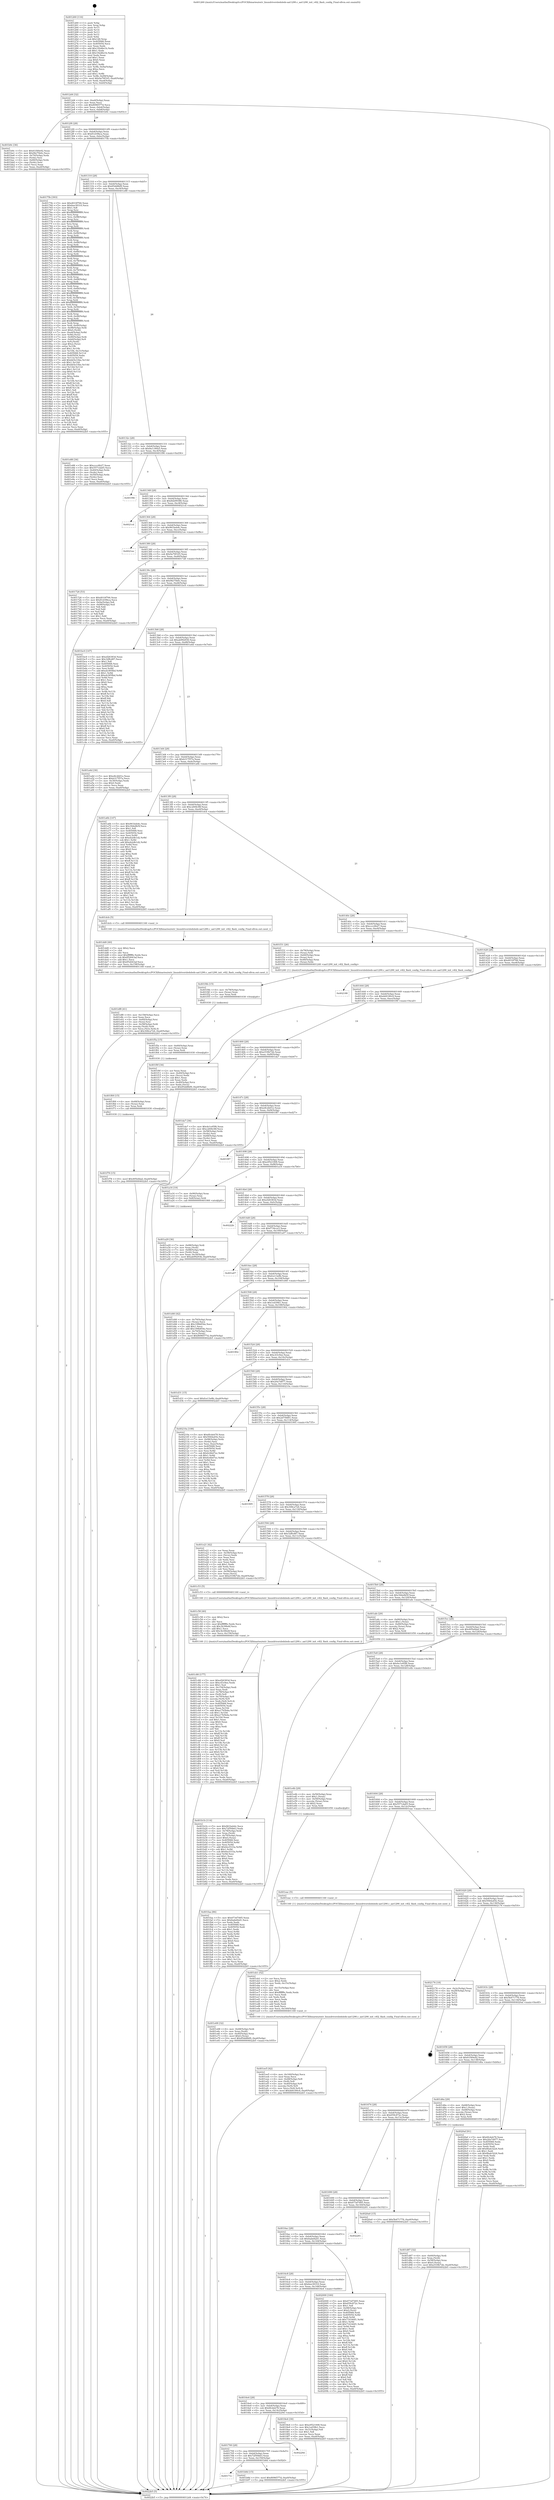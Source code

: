 digraph "0x401260" {
  label = "0x401260 (/mnt/c/Users/mathe/Desktop/tcc/POCII/binaries/extr_linuxdriversledsleds-aat1290.c_aat1290_init_v4l2_flash_config_Final-ollvm.out::main(0))"
  labelloc = "t"
  node[shape=record]

  Entry [label="",width=0.3,height=0.3,shape=circle,fillcolor=black,style=filled]
  "0x4012d4" [label="{
     0x4012d4 [32]\l
     | [instrs]\l
     &nbsp;&nbsp;0x4012d4 \<+6\>: mov -0xa0(%rbp),%eax\l
     &nbsp;&nbsp;0x4012da \<+2\>: mov %eax,%ecx\l
     &nbsp;&nbsp;0x4012dc \<+6\>: sub $0x8096577d,%ecx\l
     &nbsp;&nbsp;0x4012e2 \<+6\>: mov %eax,-0xb4(%rbp)\l
     &nbsp;&nbsp;0x4012e8 \<+6\>: mov %ecx,-0xb8(%rbp)\l
     &nbsp;&nbsp;0x4012ee \<+6\>: je 0000000000401b9c \<main+0x93c\>\l
  }"]
  "0x401b9c" [label="{
     0x401b9c [36]\l
     | [instrs]\l
     &nbsp;&nbsp;0x401b9c \<+5\>: mov $0x61f49e92,%eax\l
     &nbsp;&nbsp;0x401ba1 \<+5\>: mov $0x9fa75b0c,%ecx\l
     &nbsp;&nbsp;0x401ba6 \<+4\>: mov -0x70(%rbp),%rdx\l
     &nbsp;&nbsp;0x401baa \<+2\>: mov (%rdx),%esi\l
     &nbsp;&nbsp;0x401bac \<+4\>: mov -0x80(%rbp),%rdx\l
     &nbsp;&nbsp;0x401bb0 \<+2\>: cmp (%rdx),%esi\l
     &nbsp;&nbsp;0x401bb2 \<+3\>: cmovl %ecx,%eax\l
     &nbsp;&nbsp;0x401bb5 \<+6\>: mov %eax,-0xa0(%rbp)\l
     &nbsp;&nbsp;0x401bbb \<+5\>: jmp 00000000004022b5 \<main+0x1055\>\l
  }"]
  "0x4012f4" [label="{
     0x4012f4 [28]\l
     | [instrs]\l
     &nbsp;&nbsp;0x4012f4 \<+5\>: jmp 00000000004012f9 \<main+0x99\>\l
     &nbsp;&nbsp;0x4012f9 \<+6\>: mov -0xb4(%rbp),%eax\l
     &nbsp;&nbsp;0x4012ff \<+5\>: sub $0x81d39bca,%eax\l
     &nbsp;&nbsp;0x401304 \<+6\>: mov %eax,-0xbc(%rbp)\l
     &nbsp;&nbsp;0x40130a \<+6\>: je 000000000040175b \<main+0x4fb\>\l
  }"]
  Exit [label="",width=0.3,height=0.3,shape=circle,fillcolor=black,style=filled,peripheries=2]
  "0x40175b" [label="{
     0x40175b [393]\l
     | [instrs]\l
     &nbsp;&nbsp;0x40175b \<+5\>: mov $0xd010f766,%eax\l
     &nbsp;&nbsp;0x401760 \<+5\>: mov $0x6ee39310,%ecx\l
     &nbsp;&nbsp;0x401765 \<+2\>: mov $0x1,%dl\l
     &nbsp;&nbsp;0x401767 \<+3\>: mov %rsp,%rsi\l
     &nbsp;&nbsp;0x40176a \<+4\>: add $0xfffffffffffffff0,%rsi\l
     &nbsp;&nbsp;0x40176e \<+3\>: mov %rsi,%rsp\l
     &nbsp;&nbsp;0x401771 \<+7\>: mov %rsi,-0x98(%rbp)\l
     &nbsp;&nbsp;0x401778 \<+3\>: mov %rsp,%rsi\l
     &nbsp;&nbsp;0x40177b \<+4\>: add $0xfffffffffffffff0,%rsi\l
     &nbsp;&nbsp;0x40177f \<+3\>: mov %rsi,%rsp\l
     &nbsp;&nbsp;0x401782 \<+3\>: mov %rsp,%rdi\l
     &nbsp;&nbsp;0x401785 \<+4\>: add $0xfffffffffffffff0,%rdi\l
     &nbsp;&nbsp;0x401789 \<+3\>: mov %rdi,%rsp\l
     &nbsp;&nbsp;0x40178c \<+7\>: mov %rdi,-0x90(%rbp)\l
     &nbsp;&nbsp;0x401793 \<+3\>: mov %rsp,%rdi\l
     &nbsp;&nbsp;0x401796 \<+4\>: add $0xfffffffffffffff0,%rdi\l
     &nbsp;&nbsp;0x40179a \<+3\>: mov %rdi,%rsp\l
     &nbsp;&nbsp;0x40179d \<+7\>: mov %rdi,-0x88(%rbp)\l
     &nbsp;&nbsp;0x4017a4 \<+3\>: mov %rsp,%rdi\l
     &nbsp;&nbsp;0x4017a7 \<+4\>: add $0xfffffffffffffff0,%rdi\l
     &nbsp;&nbsp;0x4017ab \<+3\>: mov %rdi,%rsp\l
     &nbsp;&nbsp;0x4017ae \<+4\>: mov %rdi,-0x80(%rbp)\l
     &nbsp;&nbsp;0x4017b2 \<+3\>: mov %rsp,%rdi\l
     &nbsp;&nbsp;0x4017b5 \<+4\>: add $0xfffffffffffffff0,%rdi\l
     &nbsp;&nbsp;0x4017b9 \<+3\>: mov %rdi,%rsp\l
     &nbsp;&nbsp;0x4017bc \<+4\>: mov %rdi,-0x78(%rbp)\l
     &nbsp;&nbsp;0x4017c0 \<+3\>: mov %rsp,%rdi\l
     &nbsp;&nbsp;0x4017c3 \<+4\>: add $0xfffffffffffffff0,%rdi\l
     &nbsp;&nbsp;0x4017c7 \<+3\>: mov %rdi,%rsp\l
     &nbsp;&nbsp;0x4017ca \<+4\>: mov %rdi,-0x70(%rbp)\l
     &nbsp;&nbsp;0x4017ce \<+3\>: mov %rsp,%rdi\l
     &nbsp;&nbsp;0x4017d1 \<+4\>: add $0xfffffffffffffff0,%rdi\l
     &nbsp;&nbsp;0x4017d5 \<+3\>: mov %rdi,%rsp\l
     &nbsp;&nbsp;0x4017d8 \<+4\>: mov %rdi,-0x68(%rbp)\l
     &nbsp;&nbsp;0x4017dc \<+3\>: mov %rsp,%rdi\l
     &nbsp;&nbsp;0x4017df \<+4\>: add $0xfffffffffffffff0,%rdi\l
     &nbsp;&nbsp;0x4017e3 \<+3\>: mov %rdi,%rsp\l
     &nbsp;&nbsp;0x4017e6 \<+4\>: mov %rdi,-0x60(%rbp)\l
     &nbsp;&nbsp;0x4017ea \<+3\>: mov %rsp,%rdi\l
     &nbsp;&nbsp;0x4017ed \<+4\>: add $0xfffffffffffffff0,%rdi\l
     &nbsp;&nbsp;0x4017f1 \<+3\>: mov %rdi,%rsp\l
     &nbsp;&nbsp;0x4017f4 \<+4\>: mov %rdi,-0x58(%rbp)\l
     &nbsp;&nbsp;0x4017f8 \<+3\>: mov %rsp,%rdi\l
     &nbsp;&nbsp;0x4017fb \<+4\>: add $0xfffffffffffffff0,%rdi\l
     &nbsp;&nbsp;0x4017ff \<+3\>: mov %rdi,%rsp\l
     &nbsp;&nbsp;0x401802 \<+4\>: mov %rdi,-0x50(%rbp)\l
     &nbsp;&nbsp;0x401806 \<+3\>: mov %rsp,%rdi\l
     &nbsp;&nbsp;0x401809 \<+4\>: add $0xfffffffffffffff0,%rdi\l
     &nbsp;&nbsp;0x40180d \<+3\>: mov %rdi,%rsp\l
     &nbsp;&nbsp;0x401810 \<+4\>: mov %rdi,-0x48(%rbp)\l
     &nbsp;&nbsp;0x401814 \<+3\>: mov %rsp,%rdi\l
     &nbsp;&nbsp;0x401817 \<+4\>: add $0xfffffffffffffff0,%rdi\l
     &nbsp;&nbsp;0x40181b \<+3\>: mov %rdi,%rsp\l
     &nbsp;&nbsp;0x40181e \<+4\>: mov %rdi,-0x40(%rbp)\l
     &nbsp;&nbsp;0x401822 \<+7\>: mov -0x98(%rbp),%rdi\l
     &nbsp;&nbsp;0x401829 \<+6\>: movl $0x0,(%rdi)\l
     &nbsp;&nbsp;0x40182f \<+7\>: mov -0xa4(%rbp),%r8d\l
     &nbsp;&nbsp;0x401836 \<+3\>: mov %r8d,(%rsi)\l
     &nbsp;&nbsp;0x401839 \<+7\>: mov -0x90(%rbp),%rdi\l
     &nbsp;&nbsp;0x401840 \<+7\>: mov -0xb0(%rbp),%r9\l
     &nbsp;&nbsp;0x401847 \<+3\>: mov %r9,(%rdi)\l
     &nbsp;&nbsp;0x40184a \<+3\>: cmpl $0x2,(%rsi)\l
     &nbsp;&nbsp;0x40184d \<+4\>: setne %r10b\l
     &nbsp;&nbsp;0x401851 \<+4\>: and $0x1,%r10b\l
     &nbsp;&nbsp;0x401855 \<+4\>: mov %r10b,-0x31(%rbp)\l
     &nbsp;&nbsp;0x401859 \<+8\>: mov 0x405068,%r11d\l
     &nbsp;&nbsp;0x401861 \<+7\>: mov 0x405054,%ebx\l
     &nbsp;&nbsp;0x401868 \<+3\>: mov %r11d,%r14d\l
     &nbsp;&nbsp;0x40186b \<+7\>: add $0xbb5e33be,%r14d\l
     &nbsp;&nbsp;0x401872 \<+4\>: sub $0x1,%r14d\l
     &nbsp;&nbsp;0x401876 \<+7\>: sub $0xbb5e33be,%r14d\l
     &nbsp;&nbsp;0x40187d \<+4\>: imul %r14d,%r11d\l
     &nbsp;&nbsp;0x401881 \<+4\>: and $0x1,%r11d\l
     &nbsp;&nbsp;0x401885 \<+4\>: cmp $0x0,%r11d\l
     &nbsp;&nbsp;0x401889 \<+4\>: sete %r10b\l
     &nbsp;&nbsp;0x40188d \<+3\>: cmp $0xa,%ebx\l
     &nbsp;&nbsp;0x401890 \<+4\>: setl %r15b\l
     &nbsp;&nbsp;0x401894 \<+3\>: mov %r10b,%r12b\l
     &nbsp;&nbsp;0x401897 \<+4\>: xor $0xff,%r12b\l
     &nbsp;&nbsp;0x40189b \<+3\>: mov %r15b,%r13b\l
     &nbsp;&nbsp;0x40189e \<+4\>: xor $0xff,%r13b\l
     &nbsp;&nbsp;0x4018a2 \<+3\>: xor $0x1,%dl\l
     &nbsp;&nbsp;0x4018a5 \<+3\>: mov %r12b,%sil\l
     &nbsp;&nbsp;0x4018a8 \<+4\>: and $0xff,%sil\l
     &nbsp;&nbsp;0x4018ac \<+3\>: and %dl,%r10b\l
     &nbsp;&nbsp;0x4018af \<+3\>: mov %r13b,%dil\l
     &nbsp;&nbsp;0x4018b2 \<+4\>: and $0xff,%dil\l
     &nbsp;&nbsp;0x4018b6 \<+3\>: and %dl,%r15b\l
     &nbsp;&nbsp;0x4018b9 \<+3\>: or %r10b,%sil\l
     &nbsp;&nbsp;0x4018bc \<+3\>: or %r15b,%dil\l
     &nbsp;&nbsp;0x4018bf \<+3\>: xor %dil,%sil\l
     &nbsp;&nbsp;0x4018c2 \<+3\>: or %r13b,%r12b\l
     &nbsp;&nbsp;0x4018c5 \<+4\>: xor $0xff,%r12b\l
     &nbsp;&nbsp;0x4018c9 \<+3\>: or $0x1,%dl\l
     &nbsp;&nbsp;0x4018cc \<+3\>: and %dl,%r12b\l
     &nbsp;&nbsp;0x4018cf \<+3\>: or %r12b,%sil\l
     &nbsp;&nbsp;0x4018d2 \<+4\>: test $0x1,%sil\l
     &nbsp;&nbsp;0x4018d6 \<+3\>: cmovne %ecx,%eax\l
     &nbsp;&nbsp;0x4018d9 \<+6\>: mov %eax,-0xa0(%rbp)\l
     &nbsp;&nbsp;0x4018df \<+5\>: jmp 00000000004022b5 \<main+0x1055\>\l
  }"]
  "0x401310" [label="{
     0x401310 [28]\l
     | [instrs]\l
     &nbsp;&nbsp;0x401310 \<+5\>: jmp 0000000000401315 \<main+0xb5\>\l
     &nbsp;&nbsp;0x401315 \<+6\>: mov -0xb4(%rbp),%eax\l
     &nbsp;&nbsp;0x40131b \<+5\>: sub $0x85dd8bf9,%eax\l
     &nbsp;&nbsp;0x401320 \<+6\>: mov %eax,-0xc0(%rbp)\l
     &nbsp;&nbsp;0x401326 \<+6\>: je 0000000000401e88 \<main+0xc28\>\l
  }"]
  "0x401f78" [label="{
     0x401f78 [15]\l
     | [instrs]\l
     &nbsp;&nbsp;0x401f78 \<+10\>: movl $0x495efdad,-0xa0(%rbp)\l
     &nbsp;&nbsp;0x401f82 \<+5\>: jmp 00000000004022b5 \<main+0x1055\>\l
  }"]
  "0x401e88" [label="{
     0x401e88 [36]\l
     | [instrs]\l
     &nbsp;&nbsp;0x401e88 \<+5\>: mov $0xcccc6b27,%eax\l
     &nbsp;&nbsp;0x401e8d \<+5\>: mov $0x5571da65,%ecx\l
     &nbsp;&nbsp;0x401e92 \<+4\>: mov -0x40(%rbp),%rdx\l
     &nbsp;&nbsp;0x401e96 \<+2\>: mov (%rdx),%esi\l
     &nbsp;&nbsp;0x401e98 \<+4\>: mov -0x50(%rbp),%rdx\l
     &nbsp;&nbsp;0x401e9c \<+2\>: cmp (%rdx),%esi\l
     &nbsp;&nbsp;0x401e9e \<+3\>: cmovl %ecx,%eax\l
     &nbsp;&nbsp;0x401ea1 \<+6\>: mov %eax,-0xa0(%rbp)\l
     &nbsp;&nbsp;0x401ea7 \<+5\>: jmp 00000000004022b5 \<main+0x1055\>\l
  }"]
  "0x40132c" [label="{
     0x40132c [28]\l
     | [instrs]\l
     &nbsp;&nbsp;0x40132c \<+5\>: jmp 0000000000401331 \<main+0xd1\>\l
     &nbsp;&nbsp;0x401331 \<+6\>: mov -0xb4(%rbp),%eax\l
     &nbsp;&nbsp;0x401337 \<+5\>: sub $0x8a1180a5,%eax\l
     &nbsp;&nbsp;0x40133c \<+6\>: mov %eax,-0xc4(%rbp)\l
     &nbsp;&nbsp;0x401342 \<+6\>: je 0000000000401f96 \<main+0xd36\>\l
  }"]
  "0x401f69" [label="{
     0x401f69 [15]\l
     | [instrs]\l
     &nbsp;&nbsp;0x401f69 \<+4\>: mov -0x48(%rbp),%rax\l
     &nbsp;&nbsp;0x401f6d \<+3\>: mov (%rax),%rax\l
     &nbsp;&nbsp;0x401f70 \<+3\>: mov %rax,%rdi\l
     &nbsp;&nbsp;0x401f73 \<+5\>: call 0000000000401030 \<free@plt\>\l
     | [calls]\l
     &nbsp;&nbsp;0x401030 \{1\} (unknown)\l
  }"]
  "0x401f96" [label="{
     0x401f96\l
  }", style=dashed]
  "0x401348" [label="{
     0x401348 [28]\l
     | [instrs]\l
     &nbsp;&nbsp;0x401348 \<+5\>: jmp 000000000040134d \<main+0xed\>\l
     &nbsp;&nbsp;0x40134d \<+6\>: mov -0xb4(%rbp),%eax\l
     &nbsp;&nbsp;0x401353 \<+5\>: sub $0x8d299386,%eax\l
     &nbsp;&nbsp;0x401358 \<+6\>: mov %eax,-0xc8(%rbp)\l
     &nbsp;&nbsp;0x40135e \<+6\>: je 00000000004021cd \<main+0xf6d\>\l
  }"]
  "0x401f5a" [label="{
     0x401f5a [15]\l
     | [instrs]\l
     &nbsp;&nbsp;0x401f5a \<+4\>: mov -0x60(%rbp),%rax\l
     &nbsp;&nbsp;0x401f5e \<+3\>: mov (%rax),%rax\l
     &nbsp;&nbsp;0x401f61 \<+3\>: mov %rax,%rdi\l
     &nbsp;&nbsp;0x401f64 \<+5\>: call 0000000000401030 \<free@plt\>\l
     | [calls]\l
     &nbsp;&nbsp;0x401030 \{1\} (unknown)\l
  }"]
  "0x4021cd" [label="{
     0x4021cd\l
  }", style=dashed]
  "0x401364" [label="{
     0x401364 [28]\l
     | [instrs]\l
     &nbsp;&nbsp;0x401364 \<+5\>: jmp 0000000000401369 \<main+0x109\>\l
     &nbsp;&nbsp;0x401369 \<+6\>: mov -0xb4(%rbp),%eax\l
     &nbsp;&nbsp;0x40136f \<+5\>: sub $0x961beb4c,%eax\l
     &nbsp;&nbsp;0x401374 \<+6\>: mov %eax,-0xcc(%rbp)\l
     &nbsp;&nbsp;0x40137a \<+6\>: je 00000000004021ee \<main+0xf8e\>\l
  }"]
  "0x401f4b" [label="{
     0x401f4b [15]\l
     | [instrs]\l
     &nbsp;&nbsp;0x401f4b \<+4\>: mov -0x78(%rbp),%rax\l
     &nbsp;&nbsp;0x401f4f \<+3\>: mov (%rax),%rax\l
     &nbsp;&nbsp;0x401f52 \<+3\>: mov %rax,%rdi\l
     &nbsp;&nbsp;0x401f55 \<+5\>: call 0000000000401030 \<free@plt\>\l
     | [calls]\l
     &nbsp;&nbsp;0x401030 \{1\} (unknown)\l
  }"]
  "0x4021ee" [label="{
     0x4021ee\l
  }", style=dashed]
  "0x401380" [label="{
     0x401380 [28]\l
     | [instrs]\l
     &nbsp;&nbsp;0x401380 \<+5\>: jmp 0000000000401385 \<main+0x125\>\l
     &nbsp;&nbsp;0x401385 \<+6\>: mov -0xb4(%rbp),%eax\l
     &nbsp;&nbsp;0x40138b \<+5\>: sub $0x9a79f165,%eax\l
     &nbsp;&nbsp;0x401390 \<+6\>: mov %eax,-0xd0(%rbp)\l
     &nbsp;&nbsp;0x401396 \<+6\>: je 0000000000401726 \<main+0x4c6\>\l
  }"]
  "0x401ee5" [label="{
     0x401ee5 [42]\l
     | [instrs]\l
     &nbsp;&nbsp;0x401ee5 \<+6\>: mov -0x160(%rbp),%ecx\l
     &nbsp;&nbsp;0x401eeb \<+3\>: imul %eax,%ecx\l
     &nbsp;&nbsp;0x401eee \<+4\>: mov -0x48(%rbp),%r8\l
     &nbsp;&nbsp;0x401ef2 \<+3\>: mov (%r8),%r8\l
     &nbsp;&nbsp;0x401ef5 \<+4\>: mov -0x40(%rbp),%r9\l
     &nbsp;&nbsp;0x401ef9 \<+3\>: movslq (%r9),%r9\l
     &nbsp;&nbsp;0x401efc \<+4\>: mov %ecx,(%r8,%r9,4)\l
     &nbsp;&nbsp;0x401f00 \<+10\>: movl $0xdd4180c9,-0xa0(%rbp)\l
     &nbsp;&nbsp;0x401f0a \<+5\>: jmp 00000000004022b5 \<main+0x1055\>\l
  }"]
  "0x401726" [label="{
     0x401726 [53]\l
     | [instrs]\l
     &nbsp;&nbsp;0x401726 \<+5\>: mov $0xd010f766,%eax\l
     &nbsp;&nbsp;0x40172b \<+5\>: mov $0x81d39bca,%ecx\l
     &nbsp;&nbsp;0x401730 \<+6\>: mov -0x9a(%rbp),%dl\l
     &nbsp;&nbsp;0x401736 \<+7\>: mov -0x99(%rbp),%sil\l
     &nbsp;&nbsp;0x40173d \<+3\>: mov %dl,%dil\l
     &nbsp;&nbsp;0x401740 \<+3\>: and %sil,%dil\l
     &nbsp;&nbsp;0x401743 \<+3\>: xor %sil,%dl\l
     &nbsp;&nbsp;0x401746 \<+3\>: or %dl,%dil\l
     &nbsp;&nbsp;0x401749 \<+4\>: test $0x1,%dil\l
     &nbsp;&nbsp;0x40174d \<+3\>: cmovne %ecx,%eax\l
     &nbsp;&nbsp;0x401750 \<+6\>: mov %eax,-0xa0(%rbp)\l
     &nbsp;&nbsp;0x401756 \<+5\>: jmp 00000000004022b5 \<main+0x1055\>\l
  }"]
  "0x40139c" [label="{
     0x40139c [28]\l
     | [instrs]\l
     &nbsp;&nbsp;0x40139c \<+5\>: jmp 00000000004013a1 \<main+0x141\>\l
     &nbsp;&nbsp;0x4013a1 \<+6\>: mov -0xb4(%rbp),%eax\l
     &nbsp;&nbsp;0x4013a7 \<+5\>: sub $0x9fa75b0c,%eax\l
     &nbsp;&nbsp;0x4013ac \<+6\>: mov %eax,-0xd4(%rbp)\l
     &nbsp;&nbsp;0x4013b2 \<+6\>: je 0000000000401bc0 \<main+0x960\>\l
  }"]
  "0x4022b5" [label="{
     0x4022b5 [5]\l
     | [instrs]\l
     &nbsp;&nbsp;0x4022b5 \<+5\>: jmp 00000000004012d4 \<main+0x74\>\l
  }"]
  "0x401260" [label="{
     0x401260 [116]\l
     | [instrs]\l
     &nbsp;&nbsp;0x401260 \<+1\>: push %rbp\l
     &nbsp;&nbsp;0x401261 \<+3\>: mov %rsp,%rbp\l
     &nbsp;&nbsp;0x401264 \<+2\>: push %r15\l
     &nbsp;&nbsp;0x401266 \<+2\>: push %r14\l
     &nbsp;&nbsp;0x401268 \<+2\>: push %r13\l
     &nbsp;&nbsp;0x40126a \<+2\>: push %r12\l
     &nbsp;&nbsp;0x40126c \<+1\>: push %rbx\l
     &nbsp;&nbsp;0x40126d \<+7\>: sub $0x148,%rsp\l
     &nbsp;&nbsp;0x401274 \<+7\>: mov 0x405068,%eax\l
     &nbsp;&nbsp;0x40127b \<+7\>: mov 0x405054,%ecx\l
     &nbsp;&nbsp;0x401282 \<+2\>: mov %eax,%edx\l
     &nbsp;&nbsp;0x401284 \<+6\>: add $0x192d6e1b,%edx\l
     &nbsp;&nbsp;0x40128a \<+3\>: sub $0x1,%edx\l
     &nbsp;&nbsp;0x40128d \<+6\>: sub $0x192d6e1b,%edx\l
     &nbsp;&nbsp;0x401293 \<+3\>: imul %edx,%eax\l
     &nbsp;&nbsp;0x401296 \<+3\>: and $0x1,%eax\l
     &nbsp;&nbsp;0x401299 \<+3\>: cmp $0x0,%eax\l
     &nbsp;&nbsp;0x40129c \<+4\>: sete %r8b\l
     &nbsp;&nbsp;0x4012a0 \<+4\>: and $0x1,%r8b\l
     &nbsp;&nbsp;0x4012a4 \<+7\>: mov %r8b,-0x9a(%rbp)\l
     &nbsp;&nbsp;0x4012ab \<+3\>: cmp $0xa,%ecx\l
     &nbsp;&nbsp;0x4012ae \<+4\>: setl %r8b\l
     &nbsp;&nbsp;0x4012b2 \<+4\>: and $0x1,%r8b\l
     &nbsp;&nbsp;0x4012b6 \<+7\>: mov %r8b,-0x99(%rbp)\l
     &nbsp;&nbsp;0x4012bd \<+10\>: movl $0x9a79f165,-0xa0(%rbp)\l
     &nbsp;&nbsp;0x4012c7 \<+6\>: mov %edi,-0xa4(%rbp)\l
     &nbsp;&nbsp;0x4012cd \<+7\>: mov %rsi,-0xb0(%rbp)\l
  }"]
  "0x401eb1" [label="{
     0x401eb1 [52]\l
     | [instrs]\l
     &nbsp;&nbsp;0x401eb1 \<+2\>: xor %ecx,%ecx\l
     &nbsp;&nbsp;0x401eb3 \<+5\>: mov $0x2,%edx\l
     &nbsp;&nbsp;0x401eb8 \<+6\>: mov %edx,-0x15c(%rbp)\l
     &nbsp;&nbsp;0x401ebe \<+1\>: cltd\l
     &nbsp;&nbsp;0x401ebf \<+6\>: mov -0x15c(%rbp),%esi\l
     &nbsp;&nbsp;0x401ec5 \<+2\>: idiv %esi\l
     &nbsp;&nbsp;0x401ec7 \<+6\>: imul $0xfffffffe,%edx,%edx\l
     &nbsp;&nbsp;0x401ecd \<+2\>: mov %ecx,%edi\l
     &nbsp;&nbsp;0x401ecf \<+2\>: sub %edx,%edi\l
     &nbsp;&nbsp;0x401ed1 \<+2\>: mov %ecx,%edx\l
     &nbsp;&nbsp;0x401ed3 \<+3\>: sub $0x1,%edx\l
     &nbsp;&nbsp;0x401ed6 \<+2\>: add %edx,%edi\l
     &nbsp;&nbsp;0x401ed8 \<+2\>: sub %edi,%ecx\l
     &nbsp;&nbsp;0x401eda \<+6\>: mov %ecx,-0x160(%rbp)\l
     &nbsp;&nbsp;0x401ee0 \<+5\>: call 0000000000401160 \<next_i\>\l
     | [calls]\l
     &nbsp;&nbsp;0x401160 \{1\} (/mnt/c/Users/mathe/Desktop/tcc/POCII/binaries/extr_linuxdriversledsleds-aat1290.c_aat1290_init_v4l2_flash_config_Final-ollvm.out::next_i)\l
  }"]
  "0x401e68" [label="{
     0x401e68 [32]\l
     | [instrs]\l
     &nbsp;&nbsp;0x401e68 \<+4\>: mov -0x48(%rbp),%rdi\l
     &nbsp;&nbsp;0x401e6c \<+3\>: mov %rax,(%rdi)\l
     &nbsp;&nbsp;0x401e6f \<+4\>: mov -0x40(%rbp),%rax\l
     &nbsp;&nbsp;0x401e73 \<+6\>: movl $0x0,(%rax)\l
     &nbsp;&nbsp;0x401e79 \<+10\>: movl $0x85dd8bf9,-0xa0(%rbp)\l
     &nbsp;&nbsp;0x401e83 \<+5\>: jmp 00000000004022b5 \<main+0x1055\>\l
  }"]
  "0x401bc0" [label="{
     0x401bc0 [147]\l
     | [instrs]\l
     &nbsp;&nbsp;0x401bc0 \<+5\>: mov $0xef26383d,%eax\l
     &nbsp;&nbsp;0x401bc5 \<+5\>: mov $0x32ffcd87,%ecx\l
     &nbsp;&nbsp;0x401bca \<+2\>: mov $0x1,%dl\l
     &nbsp;&nbsp;0x401bcc \<+7\>: mov 0x405068,%esi\l
     &nbsp;&nbsp;0x401bd3 \<+7\>: mov 0x405054,%edi\l
     &nbsp;&nbsp;0x401bda \<+3\>: mov %esi,%r8d\l
     &nbsp;&nbsp;0x401bdd \<+7\>: add $0xeb385fbd,%r8d\l
     &nbsp;&nbsp;0x401be4 \<+4\>: sub $0x1,%r8d\l
     &nbsp;&nbsp;0x401be8 \<+7\>: sub $0xeb385fbd,%r8d\l
     &nbsp;&nbsp;0x401bef \<+4\>: imul %r8d,%esi\l
     &nbsp;&nbsp;0x401bf3 \<+3\>: and $0x1,%esi\l
     &nbsp;&nbsp;0x401bf6 \<+3\>: cmp $0x0,%esi\l
     &nbsp;&nbsp;0x401bf9 \<+4\>: sete %r9b\l
     &nbsp;&nbsp;0x401bfd \<+3\>: cmp $0xa,%edi\l
     &nbsp;&nbsp;0x401c00 \<+4\>: setl %r10b\l
     &nbsp;&nbsp;0x401c04 \<+3\>: mov %r9b,%r11b\l
     &nbsp;&nbsp;0x401c07 \<+4\>: xor $0xff,%r11b\l
     &nbsp;&nbsp;0x401c0b \<+3\>: mov %r10b,%bl\l
     &nbsp;&nbsp;0x401c0e \<+3\>: xor $0xff,%bl\l
     &nbsp;&nbsp;0x401c11 \<+3\>: xor $0x0,%dl\l
     &nbsp;&nbsp;0x401c14 \<+3\>: mov %r11b,%r14b\l
     &nbsp;&nbsp;0x401c17 \<+4\>: and $0x0,%r14b\l
     &nbsp;&nbsp;0x401c1b \<+3\>: and %dl,%r9b\l
     &nbsp;&nbsp;0x401c1e \<+3\>: mov %bl,%r15b\l
     &nbsp;&nbsp;0x401c21 \<+4\>: and $0x0,%r15b\l
     &nbsp;&nbsp;0x401c25 \<+3\>: and %dl,%r10b\l
     &nbsp;&nbsp;0x401c28 \<+3\>: or %r9b,%r14b\l
     &nbsp;&nbsp;0x401c2b \<+3\>: or %r10b,%r15b\l
     &nbsp;&nbsp;0x401c2e \<+3\>: xor %r15b,%r14b\l
     &nbsp;&nbsp;0x401c31 \<+3\>: or %bl,%r11b\l
     &nbsp;&nbsp;0x401c34 \<+4\>: xor $0xff,%r11b\l
     &nbsp;&nbsp;0x401c38 \<+3\>: or $0x0,%dl\l
     &nbsp;&nbsp;0x401c3b \<+3\>: and %dl,%r11b\l
     &nbsp;&nbsp;0x401c3e \<+3\>: or %r11b,%r14b\l
     &nbsp;&nbsp;0x401c41 \<+4\>: test $0x1,%r14b\l
     &nbsp;&nbsp;0x401c45 \<+3\>: cmovne %ecx,%eax\l
     &nbsp;&nbsp;0x401c48 \<+6\>: mov %eax,-0xa0(%rbp)\l
     &nbsp;&nbsp;0x401c4e \<+5\>: jmp 00000000004022b5 \<main+0x1055\>\l
  }"]
  "0x4013b8" [label="{
     0x4013b8 [28]\l
     | [instrs]\l
     &nbsp;&nbsp;0x4013b8 \<+5\>: jmp 00000000004013bd \<main+0x15d\>\l
     &nbsp;&nbsp;0x4013bd \<+6\>: mov -0xb4(%rbp),%eax\l
     &nbsp;&nbsp;0x4013c3 \<+5\>: sub $0xab992936,%eax\l
     &nbsp;&nbsp;0x4013c8 \<+6\>: mov %eax,-0xd8(%rbp)\l
     &nbsp;&nbsp;0x4013ce \<+6\>: je 0000000000401a4d \<main+0x7ed\>\l
  }"]
  "0x401df8" [label="{
     0x401df8 [41]\l
     | [instrs]\l
     &nbsp;&nbsp;0x401df8 \<+6\>: mov -0x158(%rbp),%ecx\l
     &nbsp;&nbsp;0x401dfe \<+3\>: imul %eax,%ecx\l
     &nbsp;&nbsp;0x401e01 \<+4\>: mov -0x60(%rbp),%rsi\l
     &nbsp;&nbsp;0x401e05 \<+3\>: mov (%rsi),%rsi\l
     &nbsp;&nbsp;0x401e08 \<+4\>: mov -0x58(%rbp),%rdi\l
     &nbsp;&nbsp;0x401e0c \<+3\>: movslq (%rdi),%rdi\l
     &nbsp;&nbsp;0x401e0f \<+3\>: mov %ecx,(%rsi,%rdi,4)\l
     &nbsp;&nbsp;0x401e12 \<+10\>: movl $0x308ca724,-0xa0(%rbp)\l
     &nbsp;&nbsp;0x401e1c \<+5\>: jmp 00000000004022b5 \<main+0x1055\>\l
  }"]
  "0x401a4d" [label="{
     0x401a4d [30]\l
     | [instrs]\l
     &nbsp;&nbsp;0x401a4d \<+5\>: mov $0xe8c2b01e,%eax\l
     &nbsp;&nbsp;0x401a52 \<+5\>: mov $0xb317f57a,%ecx\l
     &nbsp;&nbsp;0x401a57 \<+3\>: mov -0x30(%rbp),%edx\l
     &nbsp;&nbsp;0x401a5a \<+3\>: cmp $0x0,%edx\l
     &nbsp;&nbsp;0x401a5d \<+3\>: cmove %ecx,%eax\l
     &nbsp;&nbsp;0x401a60 \<+6\>: mov %eax,-0xa0(%rbp)\l
     &nbsp;&nbsp;0x401a66 \<+5\>: jmp 00000000004022b5 \<main+0x1055\>\l
  }"]
  "0x4013d4" [label="{
     0x4013d4 [28]\l
     | [instrs]\l
     &nbsp;&nbsp;0x4013d4 \<+5\>: jmp 00000000004013d9 \<main+0x179\>\l
     &nbsp;&nbsp;0x4013d9 \<+6\>: mov -0xb4(%rbp),%eax\l
     &nbsp;&nbsp;0x4013df \<+5\>: sub $0xb317f57a,%eax\l
     &nbsp;&nbsp;0x4013e4 \<+6\>: mov %eax,-0xdc(%rbp)\l
     &nbsp;&nbsp;0x4013ea \<+6\>: je 0000000000401a6b \<main+0x80b\>\l
  }"]
  "0x401dd0" [label="{
     0x401dd0 [40]\l
     | [instrs]\l
     &nbsp;&nbsp;0x401dd0 \<+5\>: mov $0x2,%ecx\l
     &nbsp;&nbsp;0x401dd5 \<+1\>: cltd\l
     &nbsp;&nbsp;0x401dd6 \<+2\>: idiv %ecx\l
     &nbsp;&nbsp;0x401dd8 \<+6\>: imul $0xfffffffe,%edx,%ecx\l
     &nbsp;&nbsp;0x401dde \<+6\>: sub $0x852643af,%ecx\l
     &nbsp;&nbsp;0x401de4 \<+3\>: add $0x1,%ecx\l
     &nbsp;&nbsp;0x401de7 \<+6\>: add $0x852643af,%ecx\l
     &nbsp;&nbsp;0x401ded \<+6\>: mov %ecx,-0x158(%rbp)\l
     &nbsp;&nbsp;0x401df3 \<+5\>: call 0000000000401160 \<next_i\>\l
     | [calls]\l
     &nbsp;&nbsp;0x401160 \{1\} (/mnt/c/Users/mathe/Desktop/tcc/POCII/binaries/extr_linuxdriversledsleds-aat1290.c_aat1290_init_v4l2_flash_config_Final-ollvm.out::next_i)\l
  }"]
  "0x401a6b" [label="{
     0x401a6b [147]\l
     | [instrs]\l
     &nbsp;&nbsp;0x401a6b \<+5\>: mov $0x961beb4c,%eax\l
     &nbsp;&nbsp;0x401a70 \<+5\>: mov $0x39de8b5f,%ecx\l
     &nbsp;&nbsp;0x401a75 \<+2\>: mov $0x1,%dl\l
     &nbsp;&nbsp;0x401a77 \<+7\>: mov 0x405068,%esi\l
     &nbsp;&nbsp;0x401a7e \<+7\>: mov 0x405054,%edi\l
     &nbsp;&nbsp;0x401a85 \<+3\>: mov %esi,%r8d\l
     &nbsp;&nbsp;0x401a88 \<+7\>: sub $0xeb2db1d2,%r8d\l
     &nbsp;&nbsp;0x401a8f \<+4\>: sub $0x1,%r8d\l
     &nbsp;&nbsp;0x401a93 \<+7\>: add $0xeb2db1d2,%r8d\l
     &nbsp;&nbsp;0x401a9a \<+4\>: imul %r8d,%esi\l
     &nbsp;&nbsp;0x401a9e \<+3\>: and $0x1,%esi\l
     &nbsp;&nbsp;0x401aa1 \<+3\>: cmp $0x0,%esi\l
     &nbsp;&nbsp;0x401aa4 \<+4\>: sete %r9b\l
     &nbsp;&nbsp;0x401aa8 \<+3\>: cmp $0xa,%edi\l
     &nbsp;&nbsp;0x401aab \<+4\>: setl %r10b\l
     &nbsp;&nbsp;0x401aaf \<+3\>: mov %r9b,%r11b\l
     &nbsp;&nbsp;0x401ab2 \<+4\>: xor $0xff,%r11b\l
     &nbsp;&nbsp;0x401ab6 \<+3\>: mov %r10b,%bl\l
     &nbsp;&nbsp;0x401ab9 \<+3\>: xor $0xff,%bl\l
     &nbsp;&nbsp;0x401abc \<+3\>: xor $0x1,%dl\l
     &nbsp;&nbsp;0x401abf \<+3\>: mov %r11b,%r14b\l
     &nbsp;&nbsp;0x401ac2 \<+4\>: and $0xff,%r14b\l
     &nbsp;&nbsp;0x401ac6 \<+3\>: and %dl,%r9b\l
     &nbsp;&nbsp;0x401ac9 \<+3\>: mov %bl,%r15b\l
     &nbsp;&nbsp;0x401acc \<+4\>: and $0xff,%r15b\l
     &nbsp;&nbsp;0x401ad0 \<+3\>: and %dl,%r10b\l
     &nbsp;&nbsp;0x401ad3 \<+3\>: or %r9b,%r14b\l
     &nbsp;&nbsp;0x401ad6 \<+3\>: or %r10b,%r15b\l
     &nbsp;&nbsp;0x401ad9 \<+3\>: xor %r15b,%r14b\l
     &nbsp;&nbsp;0x401adc \<+3\>: or %bl,%r11b\l
     &nbsp;&nbsp;0x401adf \<+4\>: xor $0xff,%r11b\l
     &nbsp;&nbsp;0x401ae3 \<+3\>: or $0x1,%dl\l
     &nbsp;&nbsp;0x401ae6 \<+3\>: and %dl,%r11b\l
     &nbsp;&nbsp;0x401ae9 \<+3\>: or %r11b,%r14b\l
     &nbsp;&nbsp;0x401aec \<+4\>: test $0x1,%r14b\l
     &nbsp;&nbsp;0x401af0 \<+3\>: cmovne %ecx,%eax\l
     &nbsp;&nbsp;0x401af3 \<+6\>: mov %eax,-0xa0(%rbp)\l
     &nbsp;&nbsp;0x401af9 \<+5\>: jmp 00000000004022b5 \<main+0x1055\>\l
  }"]
  "0x4013f0" [label="{
     0x4013f0 [28]\l
     | [instrs]\l
     &nbsp;&nbsp;0x4013f0 \<+5\>: jmp 00000000004013f5 \<main+0x195\>\l
     &nbsp;&nbsp;0x4013f5 \<+6\>: mov -0xb4(%rbp),%eax\l
     &nbsp;&nbsp;0x4013fb \<+5\>: sub $0xc260b38f,%eax\l
     &nbsp;&nbsp;0x401400 \<+6\>: mov %eax,-0xe0(%rbp)\l
     &nbsp;&nbsp;0x401406 \<+6\>: je 0000000000401dcb \<main+0xb6b\>\l
  }"]
  "0x401d87" [label="{
     0x401d87 [32]\l
     | [instrs]\l
     &nbsp;&nbsp;0x401d87 \<+4\>: mov -0x60(%rbp),%rdi\l
     &nbsp;&nbsp;0x401d8b \<+3\>: mov %rax,(%rdi)\l
     &nbsp;&nbsp;0x401d8e \<+4\>: mov -0x58(%rbp),%rax\l
     &nbsp;&nbsp;0x401d92 \<+6\>: movl $0x0,(%rax)\l
     &nbsp;&nbsp;0x401d98 \<+10\>: movl $0xe539b72b,-0xa0(%rbp)\l
     &nbsp;&nbsp;0x401da2 \<+5\>: jmp 00000000004022b5 \<main+0x1055\>\l
  }"]
  "0x401dcb" [label="{
     0x401dcb [5]\l
     | [instrs]\l
     &nbsp;&nbsp;0x401dcb \<+5\>: call 0000000000401160 \<next_i\>\l
     | [calls]\l
     &nbsp;&nbsp;0x401160 \{1\} (/mnt/c/Users/mathe/Desktop/tcc/POCII/binaries/extr_linuxdriversledsleds-aat1290.c_aat1290_init_v4l2_flash_config_Final-ollvm.out::next_i)\l
  }"]
  "0x40140c" [label="{
     0x40140c [28]\l
     | [instrs]\l
     &nbsp;&nbsp;0x40140c \<+5\>: jmp 0000000000401411 \<main+0x1b1\>\l
     &nbsp;&nbsp;0x401411 \<+6\>: mov -0xb4(%rbp),%eax\l
     &nbsp;&nbsp;0x401417 \<+5\>: sub $0xcccc6b27,%eax\l
     &nbsp;&nbsp;0x40141c \<+6\>: mov %eax,-0xe4(%rbp)\l
     &nbsp;&nbsp;0x401422 \<+6\>: je 0000000000401f31 \<main+0xcd1\>\l
  }"]
  "0x401c80" [label="{
     0x401c80 [177]\l
     | [instrs]\l
     &nbsp;&nbsp;0x401c80 \<+5\>: mov $0xef26383d,%ecx\l
     &nbsp;&nbsp;0x401c85 \<+5\>: mov $0xc43c9ee,%edx\l
     &nbsp;&nbsp;0x401c8a \<+3\>: mov $0x1,%sil\l
     &nbsp;&nbsp;0x401c8d \<+6\>: mov -0x154(%rbp),%edi\l
     &nbsp;&nbsp;0x401c93 \<+3\>: imul %eax,%edi\l
     &nbsp;&nbsp;0x401c96 \<+4\>: mov -0x78(%rbp),%r8\l
     &nbsp;&nbsp;0x401c9a \<+3\>: mov (%r8),%r8\l
     &nbsp;&nbsp;0x401c9d \<+4\>: mov -0x70(%rbp),%r9\l
     &nbsp;&nbsp;0x401ca1 \<+3\>: movslq (%r9),%r9\l
     &nbsp;&nbsp;0x401ca4 \<+4\>: mov %edi,(%r8,%r9,4)\l
     &nbsp;&nbsp;0x401ca8 \<+7\>: mov 0x405068,%eax\l
     &nbsp;&nbsp;0x401caf \<+7\>: mov 0x405054,%edi\l
     &nbsp;&nbsp;0x401cb6 \<+3\>: mov %eax,%r10d\l
     &nbsp;&nbsp;0x401cb9 \<+7\>: add $0xa17b5b4a,%r10d\l
     &nbsp;&nbsp;0x401cc0 \<+4\>: sub $0x1,%r10d\l
     &nbsp;&nbsp;0x401cc4 \<+7\>: sub $0xa17b5b4a,%r10d\l
     &nbsp;&nbsp;0x401ccb \<+4\>: imul %r10d,%eax\l
     &nbsp;&nbsp;0x401ccf \<+3\>: and $0x1,%eax\l
     &nbsp;&nbsp;0x401cd2 \<+3\>: cmp $0x0,%eax\l
     &nbsp;&nbsp;0x401cd5 \<+4\>: sete %r11b\l
     &nbsp;&nbsp;0x401cd9 \<+3\>: cmp $0xa,%edi\l
     &nbsp;&nbsp;0x401cdc \<+3\>: setl %bl\l
     &nbsp;&nbsp;0x401cdf \<+3\>: mov %r11b,%r14b\l
     &nbsp;&nbsp;0x401ce2 \<+4\>: xor $0xff,%r14b\l
     &nbsp;&nbsp;0x401ce6 \<+3\>: mov %bl,%r15b\l
     &nbsp;&nbsp;0x401ce9 \<+4\>: xor $0xff,%r15b\l
     &nbsp;&nbsp;0x401ced \<+4\>: xor $0x0,%sil\l
     &nbsp;&nbsp;0x401cf1 \<+3\>: mov %r14b,%r12b\l
     &nbsp;&nbsp;0x401cf4 \<+4\>: and $0x0,%r12b\l
     &nbsp;&nbsp;0x401cf8 \<+3\>: and %sil,%r11b\l
     &nbsp;&nbsp;0x401cfb \<+3\>: mov %r15b,%r13b\l
     &nbsp;&nbsp;0x401cfe \<+4\>: and $0x0,%r13b\l
     &nbsp;&nbsp;0x401d02 \<+3\>: and %sil,%bl\l
     &nbsp;&nbsp;0x401d05 \<+3\>: or %r11b,%r12b\l
     &nbsp;&nbsp;0x401d08 \<+3\>: or %bl,%r13b\l
     &nbsp;&nbsp;0x401d0b \<+3\>: xor %r13b,%r12b\l
     &nbsp;&nbsp;0x401d0e \<+3\>: or %r15b,%r14b\l
     &nbsp;&nbsp;0x401d11 \<+4\>: xor $0xff,%r14b\l
     &nbsp;&nbsp;0x401d15 \<+4\>: or $0x0,%sil\l
     &nbsp;&nbsp;0x401d19 \<+3\>: and %sil,%r14b\l
     &nbsp;&nbsp;0x401d1c \<+3\>: or %r14b,%r12b\l
     &nbsp;&nbsp;0x401d1f \<+4\>: test $0x1,%r12b\l
     &nbsp;&nbsp;0x401d23 \<+3\>: cmovne %edx,%ecx\l
     &nbsp;&nbsp;0x401d26 \<+6\>: mov %ecx,-0xa0(%rbp)\l
     &nbsp;&nbsp;0x401d2c \<+5\>: jmp 00000000004022b5 \<main+0x1055\>\l
  }"]
  "0x401f31" [label="{
     0x401f31 [26]\l
     | [instrs]\l
     &nbsp;&nbsp;0x401f31 \<+4\>: mov -0x78(%rbp),%rax\l
     &nbsp;&nbsp;0x401f35 \<+3\>: mov (%rax),%rdi\l
     &nbsp;&nbsp;0x401f38 \<+4\>: mov -0x60(%rbp),%rax\l
     &nbsp;&nbsp;0x401f3c \<+3\>: mov (%rax),%rsi\l
     &nbsp;&nbsp;0x401f3f \<+4\>: mov -0x48(%rbp),%rax\l
     &nbsp;&nbsp;0x401f43 \<+3\>: mov (%rax),%rdx\l
     &nbsp;&nbsp;0x401f46 \<+5\>: call 0000000000401240 \<aat1290_init_v4l2_flash_config\>\l
     | [calls]\l
     &nbsp;&nbsp;0x401240 \{1\} (/mnt/c/Users/mathe/Desktop/tcc/POCII/binaries/extr_linuxdriversledsleds-aat1290.c_aat1290_init_v4l2_flash_config_Final-ollvm.out::aat1290_init_v4l2_flash_config)\l
  }"]
  "0x401428" [label="{
     0x401428 [28]\l
     | [instrs]\l
     &nbsp;&nbsp;0x401428 \<+5\>: jmp 000000000040142d \<main+0x1cd\>\l
     &nbsp;&nbsp;0x40142d \<+6\>: mov -0xb4(%rbp),%eax\l
     &nbsp;&nbsp;0x401433 \<+5\>: sub $0xd010f766,%eax\l
     &nbsp;&nbsp;0x401438 \<+6\>: mov %eax,-0xe8(%rbp)\l
     &nbsp;&nbsp;0x40143e \<+6\>: je 0000000000402188 \<main+0xf28\>\l
  }"]
  "0x401c58" [label="{
     0x401c58 [40]\l
     | [instrs]\l
     &nbsp;&nbsp;0x401c58 \<+5\>: mov $0x2,%ecx\l
     &nbsp;&nbsp;0x401c5d \<+1\>: cltd\l
     &nbsp;&nbsp;0x401c5e \<+2\>: idiv %ecx\l
     &nbsp;&nbsp;0x401c60 \<+6\>: imul $0xfffffffe,%edx,%ecx\l
     &nbsp;&nbsp;0x401c66 \<+6\>: sub $0x3b39fe6f,%ecx\l
     &nbsp;&nbsp;0x401c6c \<+3\>: add $0x1,%ecx\l
     &nbsp;&nbsp;0x401c6f \<+6\>: add $0x3b39fe6f,%ecx\l
     &nbsp;&nbsp;0x401c75 \<+6\>: mov %ecx,-0x154(%rbp)\l
     &nbsp;&nbsp;0x401c7b \<+5\>: call 0000000000401160 \<next_i\>\l
     | [calls]\l
     &nbsp;&nbsp;0x401160 \{1\} (/mnt/c/Users/mathe/Desktop/tcc/POCII/binaries/extr_linuxdriversledsleds-aat1290.c_aat1290_init_v4l2_flash_config_Final-ollvm.out::next_i)\l
  }"]
  "0x402188" [label="{
     0x402188\l
  }", style=dashed]
  "0x401444" [label="{
     0x401444 [28]\l
     | [instrs]\l
     &nbsp;&nbsp;0x401444 \<+5\>: jmp 0000000000401449 \<main+0x1e9\>\l
     &nbsp;&nbsp;0x401449 \<+6\>: mov -0xb4(%rbp),%eax\l
     &nbsp;&nbsp;0x40144f \<+5\>: sub $0xdd4180c9,%eax\l
     &nbsp;&nbsp;0x401454 \<+6\>: mov %eax,-0xec(%rbp)\l
     &nbsp;&nbsp;0x40145a \<+6\>: je 0000000000401f0f \<main+0xcaf\>\l
  }"]
  "0x40171c" [label="{
     0x40171c\l
  }", style=dashed]
  "0x401f0f" [label="{
     0x401f0f [34]\l
     | [instrs]\l
     &nbsp;&nbsp;0x401f0f \<+2\>: xor %eax,%eax\l
     &nbsp;&nbsp;0x401f11 \<+4\>: mov -0x40(%rbp),%rcx\l
     &nbsp;&nbsp;0x401f15 \<+2\>: mov (%rcx),%edx\l
     &nbsp;&nbsp;0x401f17 \<+3\>: sub $0x1,%eax\l
     &nbsp;&nbsp;0x401f1a \<+2\>: sub %eax,%edx\l
     &nbsp;&nbsp;0x401f1c \<+4\>: mov -0x40(%rbp),%rcx\l
     &nbsp;&nbsp;0x401f20 \<+2\>: mov %edx,(%rcx)\l
     &nbsp;&nbsp;0x401f22 \<+10\>: movl $0x85dd8bf9,-0xa0(%rbp)\l
     &nbsp;&nbsp;0x401f2c \<+5\>: jmp 00000000004022b5 \<main+0x1055\>\l
  }"]
  "0x401460" [label="{
     0x401460 [28]\l
     | [instrs]\l
     &nbsp;&nbsp;0x401460 \<+5\>: jmp 0000000000401465 \<main+0x205\>\l
     &nbsp;&nbsp;0x401465 \<+6\>: mov -0xb4(%rbp),%eax\l
     &nbsp;&nbsp;0x40146b \<+5\>: sub $0xe539b72b,%eax\l
     &nbsp;&nbsp;0x401470 \<+6\>: mov %eax,-0xf0(%rbp)\l
     &nbsp;&nbsp;0x401476 \<+6\>: je 0000000000401da7 \<main+0xb47\>\l
  }"]
  "0x401b8d" [label="{
     0x401b8d [15]\l
     | [instrs]\l
     &nbsp;&nbsp;0x401b8d \<+10\>: movl $0x8096577d,-0xa0(%rbp)\l
     &nbsp;&nbsp;0x401b97 \<+5\>: jmp 00000000004022b5 \<main+0x1055\>\l
  }"]
  "0x401da7" [label="{
     0x401da7 [36]\l
     | [instrs]\l
     &nbsp;&nbsp;0x401da7 \<+5\>: mov $0x4e1e95f6,%eax\l
     &nbsp;&nbsp;0x401dac \<+5\>: mov $0xc260b38f,%ecx\l
     &nbsp;&nbsp;0x401db1 \<+4\>: mov -0x58(%rbp),%rdx\l
     &nbsp;&nbsp;0x401db5 \<+2\>: mov (%rdx),%esi\l
     &nbsp;&nbsp;0x401db7 \<+4\>: mov -0x68(%rbp),%rdx\l
     &nbsp;&nbsp;0x401dbb \<+2\>: cmp (%rdx),%esi\l
     &nbsp;&nbsp;0x401dbd \<+3\>: cmovl %ecx,%eax\l
     &nbsp;&nbsp;0x401dc0 \<+6\>: mov %eax,-0xa0(%rbp)\l
     &nbsp;&nbsp;0x401dc6 \<+5\>: jmp 00000000004022b5 \<main+0x1055\>\l
  }"]
  "0x40147c" [label="{
     0x40147c [28]\l
     | [instrs]\l
     &nbsp;&nbsp;0x40147c \<+5\>: jmp 0000000000401481 \<main+0x221\>\l
     &nbsp;&nbsp;0x401481 \<+6\>: mov -0xb4(%rbp),%eax\l
     &nbsp;&nbsp;0x401487 \<+5\>: sub $0xe8c2b01e,%eax\l
     &nbsp;&nbsp;0x40148c \<+6\>: mov %eax,-0xf4(%rbp)\l
     &nbsp;&nbsp;0x401492 \<+6\>: je 0000000000401f87 \<main+0xd27\>\l
  }"]
  "0x401700" [label="{
     0x401700 [28]\l
     | [instrs]\l
     &nbsp;&nbsp;0x401700 \<+5\>: jmp 0000000000401705 \<main+0x4a5\>\l
     &nbsp;&nbsp;0x401705 \<+6\>: mov -0xb4(%rbp),%eax\l
     &nbsp;&nbsp;0x40170b \<+5\>: sub $0x72f50b63,%eax\l
     &nbsp;&nbsp;0x401710 \<+6\>: mov %eax,-0x150(%rbp)\l
     &nbsp;&nbsp;0x401716 \<+6\>: je 0000000000401b8d \<main+0x92d\>\l
  }"]
  "0x401f87" [label="{
     0x401f87\l
  }", style=dashed]
  "0x401498" [label="{
     0x401498 [28]\l
     | [instrs]\l
     &nbsp;&nbsp;0x401498 \<+5\>: jmp 000000000040149d \<main+0x23d\>\l
     &nbsp;&nbsp;0x40149d \<+6\>: mov -0xb4(%rbp),%eax\l
     &nbsp;&nbsp;0x4014a3 \<+5\>: sub $0xe9521008,%eax\l
     &nbsp;&nbsp;0x4014a8 \<+6\>: mov %eax,-0xf8(%rbp)\l
     &nbsp;&nbsp;0x4014ae \<+6\>: je 0000000000401a16 \<main+0x7b6\>\l
  }"]
  "0x40229d" [label="{
     0x40229d\l
  }", style=dashed]
  "0x401a16" [label="{
     0x401a16 [19]\l
     | [instrs]\l
     &nbsp;&nbsp;0x401a16 \<+7\>: mov -0x90(%rbp),%rax\l
     &nbsp;&nbsp;0x401a1d \<+3\>: mov (%rax),%rax\l
     &nbsp;&nbsp;0x401a20 \<+4\>: mov 0x8(%rax),%rdi\l
     &nbsp;&nbsp;0x401a24 \<+5\>: call 0000000000401060 \<atoi@plt\>\l
     | [calls]\l
     &nbsp;&nbsp;0x401060 \{1\} (unknown)\l
  }"]
  "0x4014b4" [label="{
     0x4014b4 [28]\l
     | [instrs]\l
     &nbsp;&nbsp;0x4014b4 \<+5\>: jmp 00000000004014b9 \<main+0x259\>\l
     &nbsp;&nbsp;0x4014b9 \<+6\>: mov -0xb4(%rbp),%eax\l
     &nbsp;&nbsp;0x4014bf \<+5\>: sub $0xef26383d,%eax\l
     &nbsp;&nbsp;0x4014c4 \<+6\>: mov %eax,-0xfc(%rbp)\l
     &nbsp;&nbsp;0x4014ca \<+6\>: je 000000000040222b \<main+0xfcb\>\l
  }"]
  "0x401b1b" [label="{
     0x401b1b [114]\l
     | [instrs]\l
     &nbsp;&nbsp;0x401b1b \<+5\>: mov $0x961beb4c,%ecx\l
     &nbsp;&nbsp;0x401b20 \<+5\>: mov $0x72f50b63,%edx\l
     &nbsp;&nbsp;0x401b25 \<+4\>: mov -0x78(%rbp),%rdi\l
     &nbsp;&nbsp;0x401b29 \<+3\>: mov %rax,(%rdi)\l
     &nbsp;&nbsp;0x401b2c \<+4\>: mov -0x70(%rbp),%rax\l
     &nbsp;&nbsp;0x401b30 \<+6\>: movl $0x0,(%rax)\l
     &nbsp;&nbsp;0x401b36 \<+7\>: mov 0x405068,%esi\l
     &nbsp;&nbsp;0x401b3d \<+8\>: mov 0x405054,%r8d\l
     &nbsp;&nbsp;0x401b45 \<+3\>: mov %esi,%r9d\l
     &nbsp;&nbsp;0x401b48 \<+7\>: add $0x6ecf333a,%r9d\l
     &nbsp;&nbsp;0x401b4f \<+4\>: sub $0x1,%r9d\l
     &nbsp;&nbsp;0x401b53 \<+7\>: sub $0x6ecf333a,%r9d\l
     &nbsp;&nbsp;0x401b5a \<+4\>: imul %r9d,%esi\l
     &nbsp;&nbsp;0x401b5e \<+3\>: and $0x1,%esi\l
     &nbsp;&nbsp;0x401b61 \<+3\>: cmp $0x0,%esi\l
     &nbsp;&nbsp;0x401b64 \<+4\>: sete %r10b\l
     &nbsp;&nbsp;0x401b68 \<+4\>: cmp $0xa,%r8d\l
     &nbsp;&nbsp;0x401b6c \<+4\>: setl %r11b\l
     &nbsp;&nbsp;0x401b70 \<+3\>: mov %r10b,%bl\l
     &nbsp;&nbsp;0x401b73 \<+3\>: and %r11b,%bl\l
     &nbsp;&nbsp;0x401b76 \<+3\>: xor %r11b,%r10b\l
     &nbsp;&nbsp;0x401b79 \<+3\>: or %r10b,%bl\l
     &nbsp;&nbsp;0x401b7c \<+3\>: test $0x1,%bl\l
     &nbsp;&nbsp;0x401b7f \<+3\>: cmovne %edx,%ecx\l
     &nbsp;&nbsp;0x401b82 \<+6\>: mov %ecx,-0xa0(%rbp)\l
     &nbsp;&nbsp;0x401b88 \<+5\>: jmp 00000000004022b5 \<main+0x1055\>\l
  }"]
  "0x40222b" [label="{
     0x40222b\l
  }", style=dashed]
  "0x4014d0" [label="{
     0x4014d0 [28]\l
     | [instrs]\l
     &nbsp;&nbsp;0x4014d0 \<+5\>: jmp 00000000004014d5 \<main+0x275\>\l
     &nbsp;&nbsp;0x4014d5 \<+6\>: mov -0xb4(%rbp),%eax\l
     &nbsp;&nbsp;0x4014db \<+5\>: sub $0xf734cce3,%eax\l
     &nbsp;&nbsp;0x4014e0 \<+6\>: mov %eax,-0x100(%rbp)\l
     &nbsp;&nbsp;0x4014e6 \<+6\>: je 0000000000401a07 \<main+0x7a7\>\l
  }"]
  "0x401a29" [label="{
     0x401a29 [36]\l
     | [instrs]\l
     &nbsp;&nbsp;0x401a29 \<+7\>: mov -0x88(%rbp),%rdi\l
     &nbsp;&nbsp;0x401a30 \<+2\>: mov %eax,(%rdi)\l
     &nbsp;&nbsp;0x401a32 \<+7\>: mov -0x88(%rbp),%rdi\l
     &nbsp;&nbsp;0x401a39 \<+2\>: mov (%rdi),%eax\l
     &nbsp;&nbsp;0x401a3b \<+3\>: mov %eax,-0x30(%rbp)\l
     &nbsp;&nbsp;0x401a3e \<+10\>: movl $0xab992936,-0xa0(%rbp)\l
     &nbsp;&nbsp;0x401a48 \<+5\>: jmp 00000000004022b5 \<main+0x1055\>\l
  }"]
  "0x401a07" [label="{
     0x401a07\l
  }", style=dashed]
  "0x4014ec" [label="{
     0x4014ec [28]\l
     | [instrs]\l
     &nbsp;&nbsp;0x4014ec \<+5\>: jmp 00000000004014f1 \<main+0x291\>\l
     &nbsp;&nbsp;0x4014f1 \<+6\>: mov -0xb4(%rbp),%eax\l
     &nbsp;&nbsp;0x4014f7 \<+5\>: sub $0xfce13e8b,%eax\l
     &nbsp;&nbsp;0x4014fc \<+6\>: mov %eax,-0x104(%rbp)\l
     &nbsp;&nbsp;0x401502 \<+6\>: je 0000000000401d40 \<main+0xae0\>\l
  }"]
  "0x4016e4" [label="{
     0x4016e4 [28]\l
     | [instrs]\l
     &nbsp;&nbsp;0x4016e4 \<+5\>: jmp 00000000004016e9 \<main+0x489\>\l
     &nbsp;&nbsp;0x4016e9 \<+6\>: mov -0xb4(%rbp),%eax\l
     &nbsp;&nbsp;0x4016ef \<+5\>: sub $0x6fcdeb78,%eax\l
     &nbsp;&nbsp;0x4016f4 \<+6\>: mov %eax,-0x14c(%rbp)\l
     &nbsp;&nbsp;0x4016fa \<+6\>: je 000000000040229d \<main+0x103d\>\l
  }"]
  "0x401d40" [label="{
     0x401d40 [42]\l
     | [instrs]\l
     &nbsp;&nbsp;0x401d40 \<+4\>: mov -0x70(%rbp),%rax\l
     &nbsp;&nbsp;0x401d44 \<+2\>: mov (%rax),%ecx\l
     &nbsp;&nbsp;0x401d46 \<+6\>: sub $0x199b854e,%ecx\l
     &nbsp;&nbsp;0x401d4c \<+3\>: add $0x1,%ecx\l
     &nbsp;&nbsp;0x401d4f \<+6\>: add $0x199b854e,%ecx\l
     &nbsp;&nbsp;0x401d55 \<+4\>: mov -0x70(%rbp),%rax\l
     &nbsp;&nbsp;0x401d59 \<+2\>: mov %ecx,(%rax)\l
     &nbsp;&nbsp;0x401d5b \<+10\>: movl $0x8096577d,-0xa0(%rbp)\l
     &nbsp;&nbsp;0x401d65 \<+5\>: jmp 00000000004022b5 \<main+0x1055\>\l
  }"]
  "0x401508" [label="{
     0x401508 [28]\l
     | [instrs]\l
     &nbsp;&nbsp;0x401508 \<+5\>: jmp 000000000040150d \<main+0x2ad\>\l
     &nbsp;&nbsp;0x40150d \<+6\>: mov -0xb4(%rbp),%eax\l
     &nbsp;&nbsp;0x401513 \<+5\>: sub $0x1ed39b1,%eax\l
     &nbsp;&nbsp;0x401518 \<+6\>: mov %eax,-0x108(%rbp)\l
     &nbsp;&nbsp;0x40151e \<+6\>: je 0000000000401902 \<main+0x6a2\>\l
  }"]
  "0x4018e4" [label="{
     0x4018e4 [30]\l
     | [instrs]\l
     &nbsp;&nbsp;0x4018e4 \<+5\>: mov $0xe9521008,%eax\l
     &nbsp;&nbsp;0x4018e9 \<+5\>: mov $0x1ed39b1,%ecx\l
     &nbsp;&nbsp;0x4018ee \<+3\>: mov -0x31(%rbp),%dl\l
     &nbsp;&nbsp;0x4018f1 \<+3\>: test $0x1,%dl\l
     &nbsp;&nbsp;0x4018f4 \<+3\>: cmovne %ecx,%eax\l
     &nbsp;&nbsp;0x4018f7 \<+6\>: mov %eax,-0xa0(%rbp)\l
     &nbsp;&nbsp;0x4018fd \<+5\>: jmp 00000000004022b5 \<main+0x1055\>\l
  }"]
  "0x401902" [label="{
     0x401902\l
  }", style=dashed]
  "0x401524" [label="{
     0x401524 [28]\l
     | [instrs]\l
     &nbsp;&nbsp;0x401524 \<+5\>: jmp 0000000000401529 \<main+0x2c9\>\l
     &nbsp;&nbsp;0x401529 \<+6\>: mov -0xb4(%rbp),%eax\l
     &nbsp;&nbsp;0x40152f \<+5\>: sub $0xc43c9ee,%eax\l
     &nbsp;&nbsp;0x401534 \<+6\>: mov %eax,-0x10c(%rbp)\l
     &nbsp;&nbsp;0x40153a \<+6\>: je 0000000000401d31 \<main+0xad1\>\l
  }"]
  "0x4016c8" [label="{
     0x4016c8 [28]\l
     | [instrs]\l
     &nbsp;&nbsp;0x4016c8 \<+5\>: jmp 00000000004016cd \<main+0x46d\>\l
     &nbsp;&nbsp;0x4016cd \<+6\>: mov -0xb4(%rbp),%eax\l
     &nbsp;&nbsp;0x4016d3 \<+5\>: sub $0x6ee39310,%eax\l
     &nbsp;&nbsp;0x4016d8 \<+6\>: mov %eax,-0x148(%rbp)\l
     &nbsp;&nbsp;0x4016de \<+6\>: je 00000000004018e4 \<main+0x684\>\l
  }"]
  "0x401d31" [label="{
     0x401d31 [15]\l
     | [instrs]\l
     &nbsp;&nbsp;0x401d31 \<+10\>: movl $0xfce13e8b,-0xa0(%rbp)\l
     &nbsp;&nbsp;0x401d3b \<+5\>: jmp 00000000004022b5 \<main+0x1055\>\l
  }"]
  "0x401540" [label="{
     0x401540 [28]\l
     | [instrs]\l
     &nbsp;&nbsp;0x401540 \<+5\>: jmp 0000000000401545 \<main+0x2e5\>\l
     &nbsp;&nbsp;0x401545 \<+6\>: mov -0xb4(%rbp),%eax\l
     &nbsp;&nbsp;0x40154b \<+5\>: sub $0x20a7d977,%eax\l
     &nbsp;&nbsp;0x401550 \<+6\>: mov %eax,-0x110(%rbp)\l
     &nbsp;&nbsp;0x401556 \<+6\>: je 000000000040210a \<main+0xeaa\>\l
  }"]
  "0x402000" [label="{
     0x402000 [160]\l
     | [instrs]\l
     &nbsp;&nbsp;0x402000 \<+5\>: mov $0x673d7485,%eax\l
     &nbsp;&nbsp;0x402005 \<+5\>: mov $0x659c872c,%ecx\l
     &nbsp;&nbsp;0x40200a \<+2\>: mov $0x1,%dl\l
     &nbsp;&nbsp;0x40200c \<+7\>: mov -0x98(%rbp),%rsi\l
     &nbsp;&nbsp;0x402013 \<+6\>: movl $0x0,(%rsi)\l
     &nbsp;&nbsp;0x402019 \<+7\>: mov 0x405068,%edi\l
     &nbsp;&nbsp;0x402020 \<+8\>: mov 0x405054,%r8d\l
     &nbsp;&nbsp;0x402028 \<+3\>: mov %edi,%r9d\l
     &nbsp;&nbsp;0x40202b \<+7\>: sub $0x716340f1,%r9d\l
     &nbsp;&nbsp;0x402032 \<+4\>: sub $0x1,%r9d\l
     &nbsp;&nbsp;0x402036 \<+7\>: add $0x716340f1,%r9d\l
     &nbsp;&nbsp;0x40203d \<+4\>: imul %r9d,%edi\l
     &nbsp;&nbsp;0x402041 \<+3\>: and $0x1,%edi\l
     &nbsp;&nbsp;0x402044 \<+3\>: cmp $0x0,%edi\l
     &nbsp;&nbsp;0x402047 \<+4\>: sete %r10b\l
     &nbsp;&nbsp;0x40204b \<+4\>: cmp $0xa,%r8d\l
     &nbsp;&nbsp;0x40204f \<+4\>: setl %r11b\l
     &nbsp;&nbsp;0x402053 \<+3\>: mov %r10b,%bl\l
     &nbsp;&nbsp;0x402056 \<+3\>: xor $0xff,%bl\l
     &nbsp;&nbsp;0x402059 \<+3\>: mov %r11b,%r14b\l
     &nbsp;&nbsp;0x40205c \<+4\>: xor $0xff,%r14b\l
     &nbsp;&nbsp;0x402060 \<+3\>: xor $0x0,%dl\l
     &nbsp;&nbsp;0x402063 \<+3\>: mov %bl,%r15b\l
     &nbsp;&nbsp;0x402066 \<+4\>: and $0x0,%r15b\l
     &nbsp;&nbsp;0x40206a \<+3\>: and %dl,%r10b\l
     &nbsp;&nbsp;0x40206d \<+3\>: mov %r14b,%r12b\l
     &nbsp;&nbsp;0x402070 \<+4\>: and $0x0,%r12b\l
     &nbsp;&nbsp;0x402074 \<+3\>: and %dl,%r11b\l
     &nbsp;&nbsp;0x402077 \<+3\>: or %r10b,%r15b\l
     &nbsp;&nbsp;0x40207a \<+3\>: or %r11b,%r12b\l
     &nbsp;&nbsp;0x40207d \<+3\>: xor %r12b,%r15b\l
     &nbsp;&nbsp;0x402080 \<+3\>: or %r14b,%bl\l
     &nbsp;&nbsp;0x402083 \<+3\>: xor $0xff,%bl\l
     &nbsp;&nbsp;0x402086 \<+3\>: or $0x0,%dl\l
     &nbsp;&nbsp;0x402089 \<+2\>: and %dl,%bl\l
     &nbsp;&nbsp;0x40208b \<+3\>: or %bl,%r15b\l
     &nbsp;&nbsp;0x40208e \<+4\>: test $0x1,%r15b\l
     &nbsp;&nbsp;0x402092 \<+3\>: cmovne %ecx,%eax\l
     &nbsp;&nbsp;0x402095 \<+6\>: mov %eax,-0xa0(%rbp)\l
     &nbsp;&nbsp;0x40209b \<+5\>: jmp 00000000004022b5 \<main+0x1055\>\l
  }"]
  "0x40210a" [label="{
     0x40210a [108]\l
     | [instrs]\l
     &nbsp;&nbsp;0x40210a \<+5\>: mov $0x6fcdeb78,%eax\l
     &nbsp;&nbsp;0x40210f \<+5\>: mov $0x5944a45e,%ecx\l
     &nbsp;&nbsp;0x402114 \<+7\>: mov -0x98(%rbp),%rdx\l
     &nbsp;&nbsp;0x40211b \<+2\>: mov (%rdx),%esi\l
     &nbsp;&nbsp;0x40211d \<+3\>: mov %esi,-0x2c(%rbp)\l
     &nbsp;&nbsp;0x402120 \<+7\>: mov 0x405068,%esi\l
     &nbsp;&nbsp;0x402127 \<+7\>: mov 0x405054,%edi\l
     &nbsp;&nbsp;0x40212e \<+3\>: mov %esi,%r8d\l
     &nbsp;&nbsp;0x402131 \<+7\>: sub $0x6c6b47ec,%r8d\l
     &nbsp;&nbsp;0x402138 \<+4\>: sub $0x1,%r8d\l
     &nbsp;&nbsp;0x40213c \<+7\>: add $0x6c6b47ec,%r8d\l
     &nbsp;&nbsp;0x402143 \<+4\>: imul %r8d,%esi\l
     &nbsp;&nbsp;0x402147 \<+3\>: and $0x1,%esi\l
     &nbsp;&nbsp;0x40214a \<+3\>: cmp $0x0,%esi\l
     &nbsp;&nbsp;0x40214d \<+4\>: sete %r9b\l
     &nbsp;&nbsp;0x402151 \<+3\>: cmp $0xa,%edi\l
     &nbsp;&nbsp;0x402154 \<+4\>: setl %r10b\l
     &nbsp;&nbsp;0x402158 \<+3\>: mov %r9b,%r11b\l
     &nbsp;&nbsp;0x40215b \<+3\>: and %r10b,%r11b\l
     &nbsp;&nbsp;0x40215e \<+3\>: xor %r10b,%r9b\l
     &nbsp;&nbsp;0x402161 \<+3\>: or %r9b,%r11b\l
     &nbsp;&nbsp;0x402164 \<+4\>: test $0x1,%r11b\l
     &nbsp;&nbsp;0x402168 \<+3\>: cmovne %ecx,%eax\l
     &nbsp;&nbsp;0x40216b \<+6\>: mov %eax,-0xa0(%rbp)\l
     &nbsp;&nbsp;0x402171 \<+5\>: jmp 00000000004022b5 \<main+0x1055\>\l
  }"]
  "0x40155c" [label="{
     0x40155c [28]\l
     | [instrs]\l
     &nbsp;&nbsp;0x40155c \<+5\>: jmp 0000000000401561 \<main+0x301\>\l
     &nbsp;&nbsp;0x401561 \<+6\>: mov -0xb4(%rbp),%eax\l
     &nbsp;&nbsp;0x401567 \<+5\>: sub $0x2d756f01,%eax\l
     &nbsp;&nbsp;0x40156c \<+6\>: mov %eax,-0x114(%rbp)\l
     &nbsp;&nbsp;0x401572 \<+6\>: je 0000000000401995 \<main+0x735\>\l
  }"]
  "0x4016ac" [label="{
     0x4016ac [28]\l
     | [instrs]\l
     &nbsp;&nbsp;0x4016ac \<+5\>: jmp 00000000004016b1 \<main+0x451\>\l
     &nbsp;&nbsp;0x4016b1 \<+6\>: mov -0xb4(%rbp),%eax\l
     &nbsp;&nbsp;0x4016b7 \<+5\>: sub $0x6ade82d1,%eax\l
     &nbsp;&nbsp;0x4016bc \<+6\>: mov %eax,-0x144(%rbp)\l
     &nbsp;&nbsp;0x4016c2 \<+6\>: je 0000000000402000 \<main+0xda0\>\l
  }"]
  "0x401995" [label="{
     0x401995\l
  }", style=dashed]
  "0x401578" [label="{
     0x401578 [28]\l
     | [instrs]\l
     &nbsp;&nbsp;0x401578 \<+5\>: jmp 000000000040157d \<main+0x31d\>\l
     &nbsp;&nbsp;0x40157d \<+6\>: mov -0xb4(%rbp),%eax\l
     &nbsp;&nbsp;0x401583 \<+5\>: sub $0x308ca724,%eax\l
     &nbsp;&nbsp;0x401588 \<+6\>: mov %eax,-0x118(%rbp)\l
     &nbsp;&nbsp;0x40158e \<+6\>: je 0000000000401e21 \<main+0xbc1\>\l
  }"]
  "0x402281" [label="{
     0x402281\l
  }", style=dashed]
  "0x401e21" [label="{
     0x401e21 [42]\l
     | [instrs]\l
     &nbsp;&nbsp;0x401e21 \<+2\>: xor %eax,%eax\l
     &nbsp;&nbsp;0x401e23 \<+4\>: mov -0x58(%rbp),%rcx\l
     &nbsp;&nbsp;0x401e27 \<+2\>: mov (%rcx),%edx\l
     &nbsp;&nbsp;0x401e29 \<+2\>: mov %eax,%esi\l
     &nbsp;&nbsp;0x401e2b \<+2\>: sub %edx,%esi\l
     &nbsp;&nbsp;0x401e2d \<+2\>: mov %eax,%edx\l
     &nbsp;&nbsp;0x401e2f \<+3\>: sub $0x1,%edx\l
     &nbsp;&nbsp;0x401e32 \<+2\>: add %edx,%esi\l
     &nbsp;&nbsp;0x401e34 \<+2\>: sub %esi,%eax\l
     &nbsp;&nbsp;0x401e36 \<+4\>: mov -0x58(%rbp),%rcx\l
     &nbsp;&nbsp;0x401e3a \<+2\>: mov %eax,(%rcx)\l
     &nbsp;&nbsp;0x401e3c \<+10\>: movl $0xe539b72b,-0xa0(%rbp)\l
     &nbsp;&nbsp;0x401e46 \<+5\>: jmp 00000000004022b5 \<main+0x1055\>\l
  }"]
  "0x401594" [label="{
     0x401594 [28]\l
     | [instrs]\l
     &nbsp;&nbsp;0x401594 \<+5\>: jmp 0000000000401599 \<main+0x339\>\l
     &nbsp;&nbsp;0x401599 \<+6\>: mov -0xb4(%rbp),%eax\l
     &nbsp;&nbsp;0x40159f \<+5\>: sub $0x32ffcd87,%eax\l
     &nbsp;&nbsp;0x4015a4 \<+6\>: mov %eax,-0x11c(%rbp)\l
     &nbsp;&nbsp;0x4015aa \<+6\>: je 0000000000401c53 \<main+0x9f3\>\l
  }"]
  "0x401690" [label="{
     0x401690 [28]\l
     | [instrs]\l
     &nbsp;&nbsp;0x401690 \<+5\>: jmp 0000000000401695 \<main+0x435\>\l
     &nbsp;&nbsp;0x401695 \<+6\>: mov -0xb4(%rbp),%eax\l
     &nbsp;&nbsp;0x40169b \<+5\>: sub $0x673d7485,%eax\l
     &nbsp;&nbsp;0x4016a0 \<+6\>: mov %eax,-0x140(%rbp)\l
     &nbsp;&nbsp;0x4016a6 \<+6\>: je 0000000000402281 \<main+0x1021\>\l
  }"]
  "0x401c53" [label="{
     0x401c53 [5]\l
     | [instrs]\l
     &nbsp;&nbsp;0x401c53 \<+5\>: call 0000000000401160 \<next_i\>\l
     | [calls]\l
     &nbsp;&nbsp;0x401160 \{1\} (/mnt/c/Users/mathe/Desktop/tcc/POCII/binaries/extr_linuxdriversledsleds-aat1290.c_aat1290_init_v4l2_flash_config_Final-ollvm.out::next_i)\l
  }"]
  "0x4015b0" [label="{
     0x4015b0 [28]\l
     | [instrs]\l
     &nbsp;&nbsp;0x4015b0 \<+5\>: jmp 00000000004015b5 \<main+0x355\>\l
     &nbsp;&nbsp;0x4015b5 \<+6\>: mov -0xb4(%rbp),%eax\l
     &nbsp;&nbsp;0x4015bb \<+5\>: sub $0x39de8b5f,%eax\l
     &nbsp;&nbsp;0x4015c0 \<+6\>: mov %eax,-0x120(%rbp)\l
     &nbsp;&nbsp;0x4015c6 \<+6\>: je 0000000000401afe \<main+0x89e\>\l
  }"]
  "0x4020a0" [label="{
     0x4020a0 [15]\l
     | [instrs]\l
     &nbsp;&nbsp;0x4020a0 \<+10\>: movl $0x5b471778,-0xa0(%rbp)\l
     &nbsp;&nbsp;0x4020aa \<+5\>: jmp 00000000004022b5 \<main+0x1055\>\l
  }"]
  "0x401afe" [label="{
     0x401afe [29]\l
     | [instrs]\l
     &nbsp;&nbsp;0x401afe \<+4\>: mov -0x80(%rbp),%rax\l
     &nbsp;&nbsp;0x401b02 \<+6\>: movl $0x1,(%rax)\l
     &nbsp;&nbsp;0x401b08 \<+4\>: mov -0x80(%rbp),%rax\l
     &nbsp;&nbsp;0x401b0c \<+3\>: movslq (%rax),%rax\l
     &nbsp;&nbsp;0x401b0f \<+4\>: shl $0x2,%rax\l
     &nbsp;&nbsp;0x401b13 \<+3\>: mov %rax,%rdi\l
     &nbsp;&nbsp;0x401b16 \<+5\>: call 0000000000401050 \<malloc@plt\>\l
     | [calls]\l
     &nbsp;&nbsp;0x401050 \{1\} (unknown)\l
  }"]
  "0x4015cc" [label="{
     0x4015cc [28]\l
     | [instrs]\l
     &nbsp;&nbsp;0x4015cc \<+5\>: jmp 00000000004015d1 \<main+0x371\>\l
     &nbsp;&nbsp;0x4015d1 \<+6\>: mov -0xb4(%rbp),%eax\l
     &nbsp;&nbsp;0x4015d7 \<+5\>: sub $0x495efdad,%eax\l
     &nbsp;&nbsp;0x4015dc \<+6\>: mov %eax,-0x124(%rbp)\l
     &nbsp;&nbsp;0x4015e2 \<+6\>: je 0000000000401faa \<main+0xd4a\>\l
  }"]
  "0x401674" [label="{
     0x401674 [28]\l
     | [instrs]\l
     &nbsp;&nbsp;0x401674 \<+5\>: jmp 0000000000401679 \<main+0x419\>\l
     &nbsp;&nbsp;0x401679 \<+6\>: mov -0xb4(%rbp),%eax\l
     &nbsp;&nbsp;0x40167f \<+5\>: sub $0x659c872c,%eax\l
     &nbsp;&nbsp;0x401684 \<+6\>: mov %eax,-0x13c(%rbp)\l
     &nbsp;&nbsp;0x40168a \<+6\>: je 00000000004020a0 \<main+0xe40\>\l
  }"]
  "0x401faa" [label="{
     0x401faa [86]\l
     | [instrs]\l
     &nbsp;&nbsp;0x401faa \<+5\>: mov $0x673d7485,%eax\l
     &nbsp;&nbsp;0x401faf \<+5\>: mov $0x6ade82d1,%ecx\l
     &nbsp;&nbsp;0x401fb4 \<+2\>: xor %edx,%edx\l
     &nbsp;&nbsp;0x401fb6 \<+7\>: mov 0x405068,%esi\l
     &nbsp;&nbsp;0x401fbd \<+7\>: mov 0x405054,%edi\l
     &nbsp;&nbsp;0x401fc4 \<+3\>: sub $0x1,%edx\l
     &nbsp;&nbsp;0x401fc7 \<+3\>: mov %esi,%r8d\l
     &nbsp;&nbsp;0x401fca \<+3\>: add %edx,%r8d\l
     &nbsp;&nbsp;0x401fcd \<+4\>: imul %r8d,%esi\l
     &nbsp;&nbsp;0x401fd1 \<+3\>: and $0x1,%esi\l
     &nbsp;&nbsp;0x401fd4 \<+3\>: cmp $0x0,%esi\l
     &nbsp;&nbsp;0x401fd7 \<+4\>: sete %r9b\l
     &nbsp;&nbsp;0x401fdb \<+3\>: cmp $0xa,%edi\l
     &nbsp;&nbsp;0x401fde \<+4\>: setl %r10b\l
     &nbsp;&nbsp;0x401fe2 \<+3\>: mov %r9b,%r11b\l
     &nbsp;&nbsp;0x401fe5 \<+3\>: and %r10b,%r11b\l
     &nbsp;&nbsp;0x401fe8 \<+3\>: xor %r10b,%r9b\l
     &nbsp;&nbsp;0x401feb \<+3\>: or %r9b,%r11b\l
     &nbsp;&nbsp;0x401fee \<+4\>: test $0x1,%r11b\l
     &nbsp;&nbsp;0x401ff2 \<+3\>: cmovne %ecx,%eax\l
     &nbsp;&nbsp;0x401ff5 \<+6\>: mov %eax,-0xa0(%rbp)\l
     &nbsp;&nbsp;0x401ffb \<+5\>: jmp 00000000004022b5 \<main+0x1055\>\l
  }"]
  "0x4015e8" [label="{
     0x4015e8 [28]\l
     | [instrs]\l
     &nbsp;&nbsp;0x4015e8 \<+5\>: jmp 00000000004015ed \<main+0x38d\>\l
     &nbsp;&nbsp;0x4015ed \<+6\>: mov -0xb4(%rbp),%eax\l
     &nbsp;&nbsp;0x4015f3 \<+5\>: sub $0x4e1e95f6,%eax\l
     &nbsp;&nbsp;0x4015f8 \<+6\>: mov %eax,-0x128(%rbp)\l
     &nbsp;&nbsp;0x4015fe \<+6\>: je 0000000000401e4b \<main+0xbeb\>\l
  }"]
  "0x401d6a" [label="{
     0x401d6a [29]\l
     | [instrs]\l
     &nbsp;&nbsp;0x401d6a \<+4\>: mov -0x68(%rbp),%rax\l
     &nbsp;&nbsp;0x401d6e \<+6\>: movl $0x1,(%rax)\l
     &nbsp;&nbsp;0x401d74 \<+4\>: mov -0x68(%rbp),%rax\l
     &nbsp;&nbsp;0x401d78 \<+3\>: movslq (%rax),%rax\l
     &nbsp;&nbsp;0x401d7b \<+4\>: shl $0x2,%rax\l
     &nbsp;&nbsp;0x401d7f \<+3\>: mov %rax,%rdi\l
     &nbsp;&nbsp;0x401d82 \<+5\>: call 0000000000401050 \<malloc@plt\>\l
     | [calls]\l
     &nbsp;&nbsp;0x401050 \{1\} (unknown)\l
  }"]
  "0x401e4b" [label="{
     0x401e4b [29]\l
     | [instrs]\l
     &nbsp;&nbsp;0x401e4b \<+4\>: mov -0x50(%rbp),%rax\l
     &nbsp;&nbsp;0x401e4f \<+6\>: movl $0x1,(%rax)\l
     &nbsp;&nbsp;0x401e55 \<+4\>: mov -0x50(%rbp),%rax\l
     &nbsp;&nbsp;0x401e59 \<+3\>: movslq (%rax),%rax\l
     &nbsp;&nbsp;0x401e5c \<+4\>: shl $0x2,%rax\l
     &nbsp;&nbsp;0x401e60 \<+3\>: mov %rax,%rdi\l
     &nbsp;&nbsp;0x401e63 \<+5\>: call 0000000000401050 \<malloc@plt\>\l
     | [calls]\l
     &nbsp;&nbsp;0x401050 \{1\} (unknown)\l
  }"]
  "0x401604" [label="{
     0x401604 [28]\l
     | [instrs]\l
     &nbsp;&nbsp;0x401604 \<+5\>: jmp 0000000000401609 \<main+0x3a9\>\l
     &nbsp;&nbsp;0x401609 \<+6\>: mov -0xb4(%rbp),%eax\l
     &nbsp;&nbsp;0x40160f \<+5\>: sub $0x5571da65,%eax\l
     &nbsp;&nbsp;0x401614 \<+6\>: mov %eax,-0x12c(%rbp)\l
     &nbsp;&nbsp;0x40161a \<+6\>: je 0000000000401eac \<main+0xc4c\>\l
  }"]
  "0x401658" [label="{
     0x401658 [28]\l
     | [instrs]\l
     &nbsp;&nbsp;0x401658 \<+5\>: jmp 000000000040165d \<main+0x3fd\>\l
     &nbsp;&nbsp;0x40165d \<+6\>: mov -0xb4(%rbp),%eax\l
     &nbsp;&nbsp;0x401663 \<+5\>: sub $0x61f49e92,%eax\l
     &nbsp;&nbsp;0x401668 \<+6\>: mov %eax,-0x138(%rbp)\l
     &nbsp;&nbsp;0x40166e \<+6\>: je 0000000000401d6a \<main+0xb0a\>\l
  }"]
  "0x401eac" [label="{
     0x401eac [5]\l
     | [instrs]\l
     &nbsp;&nbsp;0x401eac \<+5\>: call 0000000000401160 \<next_i\>\l
     | [calls]\l
     &nbsp;&nbsp;0x401160 \{1\} (/mnt/c/Users/mathe/Desktop/tcc/POCII/binaries/extr_linuxdriversledsleds-aat1290.c_aat1290_init_v4l2_flash_config_Final-ollvm.out::next_i)\l
  }"]
  "0x401620" [label="{
     0x401620 [28]\l
     | [instrs]\l
     &nbsp;&nbsp;0x401620 \<+5\>: jmp 0000000000401625 \<main+0x3c5\>\l
     &nbsp;&nbsp;0x401625 \<+6\>: mov -0xb4(%rbp),%eax\l
     &nbsp;&nbsp;0x40162b \<+5\>: sub $0x5944a45e,%eax\l
     &nbsp;&nbsp;0x401630 \<+6\>: mov %eax,-0x130(%rbp)\l
     &nbsp;&nbsp;0x401636 \<+6\>: je 0000000000402176 \<main+0xf16\>\l
  }"]
  "0x4020af" [label="{
     0x4020af [91]\l
     | [instrs]\l
     &nbsp;&nbsp;0x4020af \<+5\>: mov $0x6fcdeb78,%eax\l
     &nbsp;&nbsp;0x4020b4 \<+5\>: mov $0x20a7d977,%ecx\l
     &nbsp;&nbsp;0x4020b9 \<+7\>: mov 0x405068,%edx\l
     &nbsp;&nbsp;0x4020c0 \<+7\>: mov 0x405054,%esi\l
     &nbsp;&nbsp;0x4020c7 \<+2\>: mov %edx,%edi\l
     &nbsp;&nbsp;0x4020c9 \<+6\>: add $0x8bab3224,%edi\l
     &nbsp;&nbsp;0x4020cf \<+3\>: sub $0x1,%edi\l
     &nbsp;&nbsp;0x4020d2 \<+6\>: sub $0x8bab3224,%edi\l
     &nbsp;&nbsp;0x4020d8 \<+3\>: imul %edi,%edx\l
     &nbsp;&nbsp;0x4020db \<+3\>: and $0x1,%edx\l
     &nbsp;&nbsp;0x4020de \<+3\>: cmp $0x0,%edx\l
     &nbsp;&nbsp;0x4020e1 \<+4\>: sete %r8b\l
     &nbsp;&nbsp;0x4020e5 \<+3\>: cmp $0xa,%esi\l
     &nbsp;&nbsp;0x4020e8 \<+4\>: setl %r9b\l
     &nbsp;&nbsp;0x4020ec \<+3\>: mov %r8b,%r10b\l
     &nbsp;&nbsp;0x4020ef \<+3\>: and %r9b,%r10b\l
     &nbsp;&nbsp;0x4020f2 \<+3\>: xor %r9b,%r8b\l
     &nbsp;&nbsp;0x4020f5 \<+3\>: or %r8b,%r10b\l
     &nbsp;&nbsp;0x4020f8 \<+4\>: test $0x1,%r10b\l
     &nbsp;&nbsp;0x4020fc \<+3\>: cmovne %ecx,%eax\l
     &nbsp;&nbsp;0x4020ff \<+6\>: mov %eax,-0xa0(%rbp)\l
     &nbsp;&nbsp;0x402105 \<+5\>: jmp 00000000004022b5 \<main+0x1055\>\l
  }"]
  "0x402176" [label="{
     0x402176 [18]\l
     | [instrs]\l
     &nbsp;&nbsp;0x402176 \<+3\>: mov -0x2c(%rbp),%eax\l
     &nbsp;&nbsp;0x402179 \<+4\>: lea -0x28(%rbp),%rsp\l
     &nbsp;&nbsp;0x40217d \<+1\>: pop %rbx\l
     &nbsp;&nbsp;0x40217e \<+2\>: pop %r12\l
     &nbsp;&nbsp;0x402180 \<+2\>: pop %r13\l
     &nbsp;&nbsp;0x402182 \<+2\>: pop %r14\l
     &nbsp;&nbsp;0x402184 \<+2\>: pop %r15\l
     &nbsp;&nbsp;0x402186 \<+1\>: pop %rbp\l
     &nbsp;&nbsp;0x402187 \<+1\>: ret\l
  }"]
  "0x40163c" [label="{
     0x40163c [28]\l
     | [instrs]\l
     &nbsp;&nbsp;0x40163c \<+5\>: jmp 0000000000401641 \<main+0x3e1\>\l
     &nbsp;&nbsp;0x401641 \<+6\>: mov -0xb4(%rbp),%eax\l
     &nbsp;&nbsp;0x401647 \<+5\>: sub $0x5b471778,%eax\l
     &nbsp;&nbsp;0x40164c \<+6\>: mov %eax,-0x134(%rbp)\l
     &nbsp;&nbsp;0x401652 \<+6\>: je 00000000004020af \<main+0xe4f\>\l
  }"]
  Entry -> "0x401260" [label=" 1"]
  "0x4012d4" -> "0x401b9c" [label=" 2"]
  "0x4012d4" -> "0x4012f4" [label=" 29"]
  "0x402176" -> Exit [label=" 1"]
  "0x4012f4" -> "0x40175b" [label=" 1"]
  "0x4012f4" -> "0x401310" [label=" 28"]
  "0x40210a" -> "0x4022b5" [label=" 1"]
  "0x401310" -> "0x401e88" [label=" 2"]
  "0x401310" -> "0x40132c" [label=" 26"]
  "0x4020af" -> "0x4022b5" [label=" 1"]
  "0x40132c" -> "0x401f96" [label=" 0"]
  "0x40132c" -> "0x401348" [label=" 26"]
  "0x4020a0" -> "0x4022b5" [label=" 1"]
  "0x401348" -> "0x4021cd" [label=" 0"]
  "0x401348" -> "0x401364" [label=" 26"]
  "0x402000" -> "0x4022b5" [label=" 1"]
  "0x401364" -> "0x4021ee" [label=" 0"]
  "0x401364" -> "0x401380" [label=" 26"]
  "0x401faa" -> "0x4022b5" [label=" 1"]
  "0x401380" -> "0x401726" [label=" 1"]
  "0x401380" -> "0x40139c" [label=" 25"]
  "0x401726" -> "0x4022b5" [label=" 1"]
  "0x401260" -> "0x4012d4" [label=" 1"]
  "0x4022b5" -> "0x4012d4" [label=" 30"]
  "0x401f78" -> "0x4022b5" [label=" 1"]
  "0x40175b" -> "0x4022b5" [label=" 1"]
  "0x401f69" -> "0x401f78" [label=" 1"]
  "0x40139c" -> "0x401bc0" [label=" 1"]
  "0x40139c" -> "0x4013b8" [label=" 24"]
  "0x401f5a" -> "0x401f69" [label=" 1"]
  "0x4013b8" -> "0x401a4d" [label=" 1"]
  "0x4013b8" -> "0x4013d4" [label=" 23"]
  "0x401f4b" -> "0x401f5a" [label=" 1"]
  "0x4013d4" -> "0x401a6b" [label=" 1"]
  "0x4013d4" -> "0x4013f0" [label=" 22"]
  "0x401f31" -> "0x401f4b" [label=" 1"]
  "0x4013f0" -> "0x401dcb" [label=" 1"]
  "0x4013f0" -> "0x40140c" [label=" 21"]
  "0x401f0f" -> "0x4022b5" [label=" 1"]
  "0x40140c" -> "0x401f31" [label=" 1"]
  "0x40140c" -> "0x401428" [label=" 20"]
  "0x401ee5" -> "0x4022b5" [label=" 1"]
  "0x401428" -> "0x402188" [label=" 0"]
  "0x401428" -> "0x401444" [label=" 20"]
  "0x401eb1" -> "0x401ee5" [label=" 1"]
  "0x401444" -> "0x401f0f" [label=" 1"]
  "0x401444" -> "0x401460" [label=" 19"]
  "0x401eac" -> "0x401eb1" [label=" 1"]
  "0x401460" -> "0x401da7" [label=" 2"]
  "0x401460" -> "0x40147c" [label=" 17"]
  "0x401e88" -> "0x4022b5" [label=" 2"]
  "0x40147c" -> "0x401f87" [label=" 0"]
  "0x40147c" -> "0x401498" [label=" 17"]
  "0x401e4b" -> "0x401e68" [label=" 1"]
  "0x401498" -> "0x401a16" [label=" 1"]
  "0x401498" -> "0x4014b4" [label=" 16"]
  "0x401e21" -> "0x4022b5" [label=" 1"]
  "0x4014b4" -> "0x40222b" [label=" 0"]
  "0x4014b4" -> "0x4014d0" [label=" 16"]
  "0x401dd0" -> "0x401df8" [label=" 1"]
  "0x4014d0" -> "0x401a07" [label=" 0"]
  "0x4014d0" -> "0x4014ec" [label=" 16"]
  "0x401dcb" -> "0x401dd0" [label=" 1"]
  "0x4014ec" -> "0x401d40" [label=" 1"]
  "0x4014ec" -> "0x401508" [label=" 15"]
  "0x401da7" -> "0x4022b5" [label=" 2"]
  "0x401508" -> "0x401902" [label=" 0"]
  "0x401508" -> "0x401524" [label=" 15"]
  "0x401d87" -> "0x4022b5" [label=" 1"]
  "0x401524" -> "0x401d31" [label=" 1"]
  "0x401524" -> "0x401540" [label=" 14"]
  "0x401d40" -> "0x4022b5" [label=" 1"]
  "0x401540" -> "0x40210a" [label=" 1"]
  "0x401540" -> "0x40155c" [label=" 13"]
  "0x401d31" -> "0x4022b5" [label=" 1"]
  "0x40155c" -> "0x401995" [label=" 0"]
  "0x40155c" -> "0x401578" [label=" 13"]
  "0x401c58" -> "0x401c80" [label=" 1"]
  "0x401578" -> "0x401e21" [label=" 1"]
  "0x401578" -> "0x401594" [label=" 12"]
  "0x401c53" -> "0x401c58" [label=" 1"]
  "0x401594" -> "0x401c53" [label=" 1"]
  "0x401594" -> "0x4015b0" [label=" 11"]
  "0x401b9c" -> "0x4022b5" [label=" 2"]
  "0x4015b0" -> "0x401afe" [label=" 1"]
  "0x4015b0" -> "0x4015cc" [label=" 10"]
  "0x401b8d" -> "0x4022b5" [label=" 1"]
  "0x4015cc" -> "0x401faa" [label=" 1"]
  "0x4015cc" -> "0x4015e8" [label=" 9"]
  "0x401700" -> "0x401b8d" [label=" 1"]
  "0x4015e8" -> "0x401e4b" [label=" 1"]
  "0x4015e8" -> "0x401604" [label=" 8"]
  "0x401e68" -> "0x4022b5" [label=" 1"]
  "0x401604" -> "0x401eac" [label=" 1"]
  "0x401604" -> "0x401620" [label=" 7"]
  "0x4016e4" -> "0x40229d" [label=" 0"]
  "0x401620" -> "0x402176" [label=" 1"]
  "0x401620" -> "0x40163c" [label=" 6"]
  "0x401df8" -> "0x4022b5" [label=" 1"]
  "0x40163c" -> "0x4020af" [label=" 1"]
  "0x40163c" -> "0x401658" [label=" 5"]
  "0x4016e4" -> "0x401700" [label=" 1"]
  "0x401658" -> "0x401d6a" [label=" 1"]
  "0x401658" -> "0x401674" [label=" 4"]
  "0x401700" -> "0x40171c" [label=" 0"]
  "0x401674" -> "0x4020a0" [label=" 1"]
  "0x401674" -> "0x401690" [label=" 3"]
  "0x401bc0" -> "0x4022b5" [label=" 1"]
  "0x401690" -> "0x402281" [label=" 0"]
  "0x401690" -> "0x4016ac" [label=" 3"]
  "0x401c80" -> "0x4022b5" [label=" 1"]
  "0x4016ac" -> "0x402000" [label=" 1"]
  "0x4016ac" -> "0x4016c8" [label=" 2"]
  "0x401d6a" -> "0x401d87" [label=" 1"]
  "0x4016c8" -> "0x4018e4" [label=" 1"]
  "0x4016c8" -> "0x4016e4" [label=" 1"]
  "0x4018e4" -> "0x4022b5" [label=" 1"]
  "0x401a16" -> "0x401a29" [label=" 1"]
  "0x401a29" -> "0x4022b5" [label=" 1"]
  "0x401a4d" -> "0x4022b5" [label=" 1"]
  "0x401a6b" -> "0x4022b5" [label=" 1"]
  "0x401afe" -> "0x401b1b" [label=" 1"]
  "0x401b1b" -> "0x4022b5" [label=" 1"]
}
